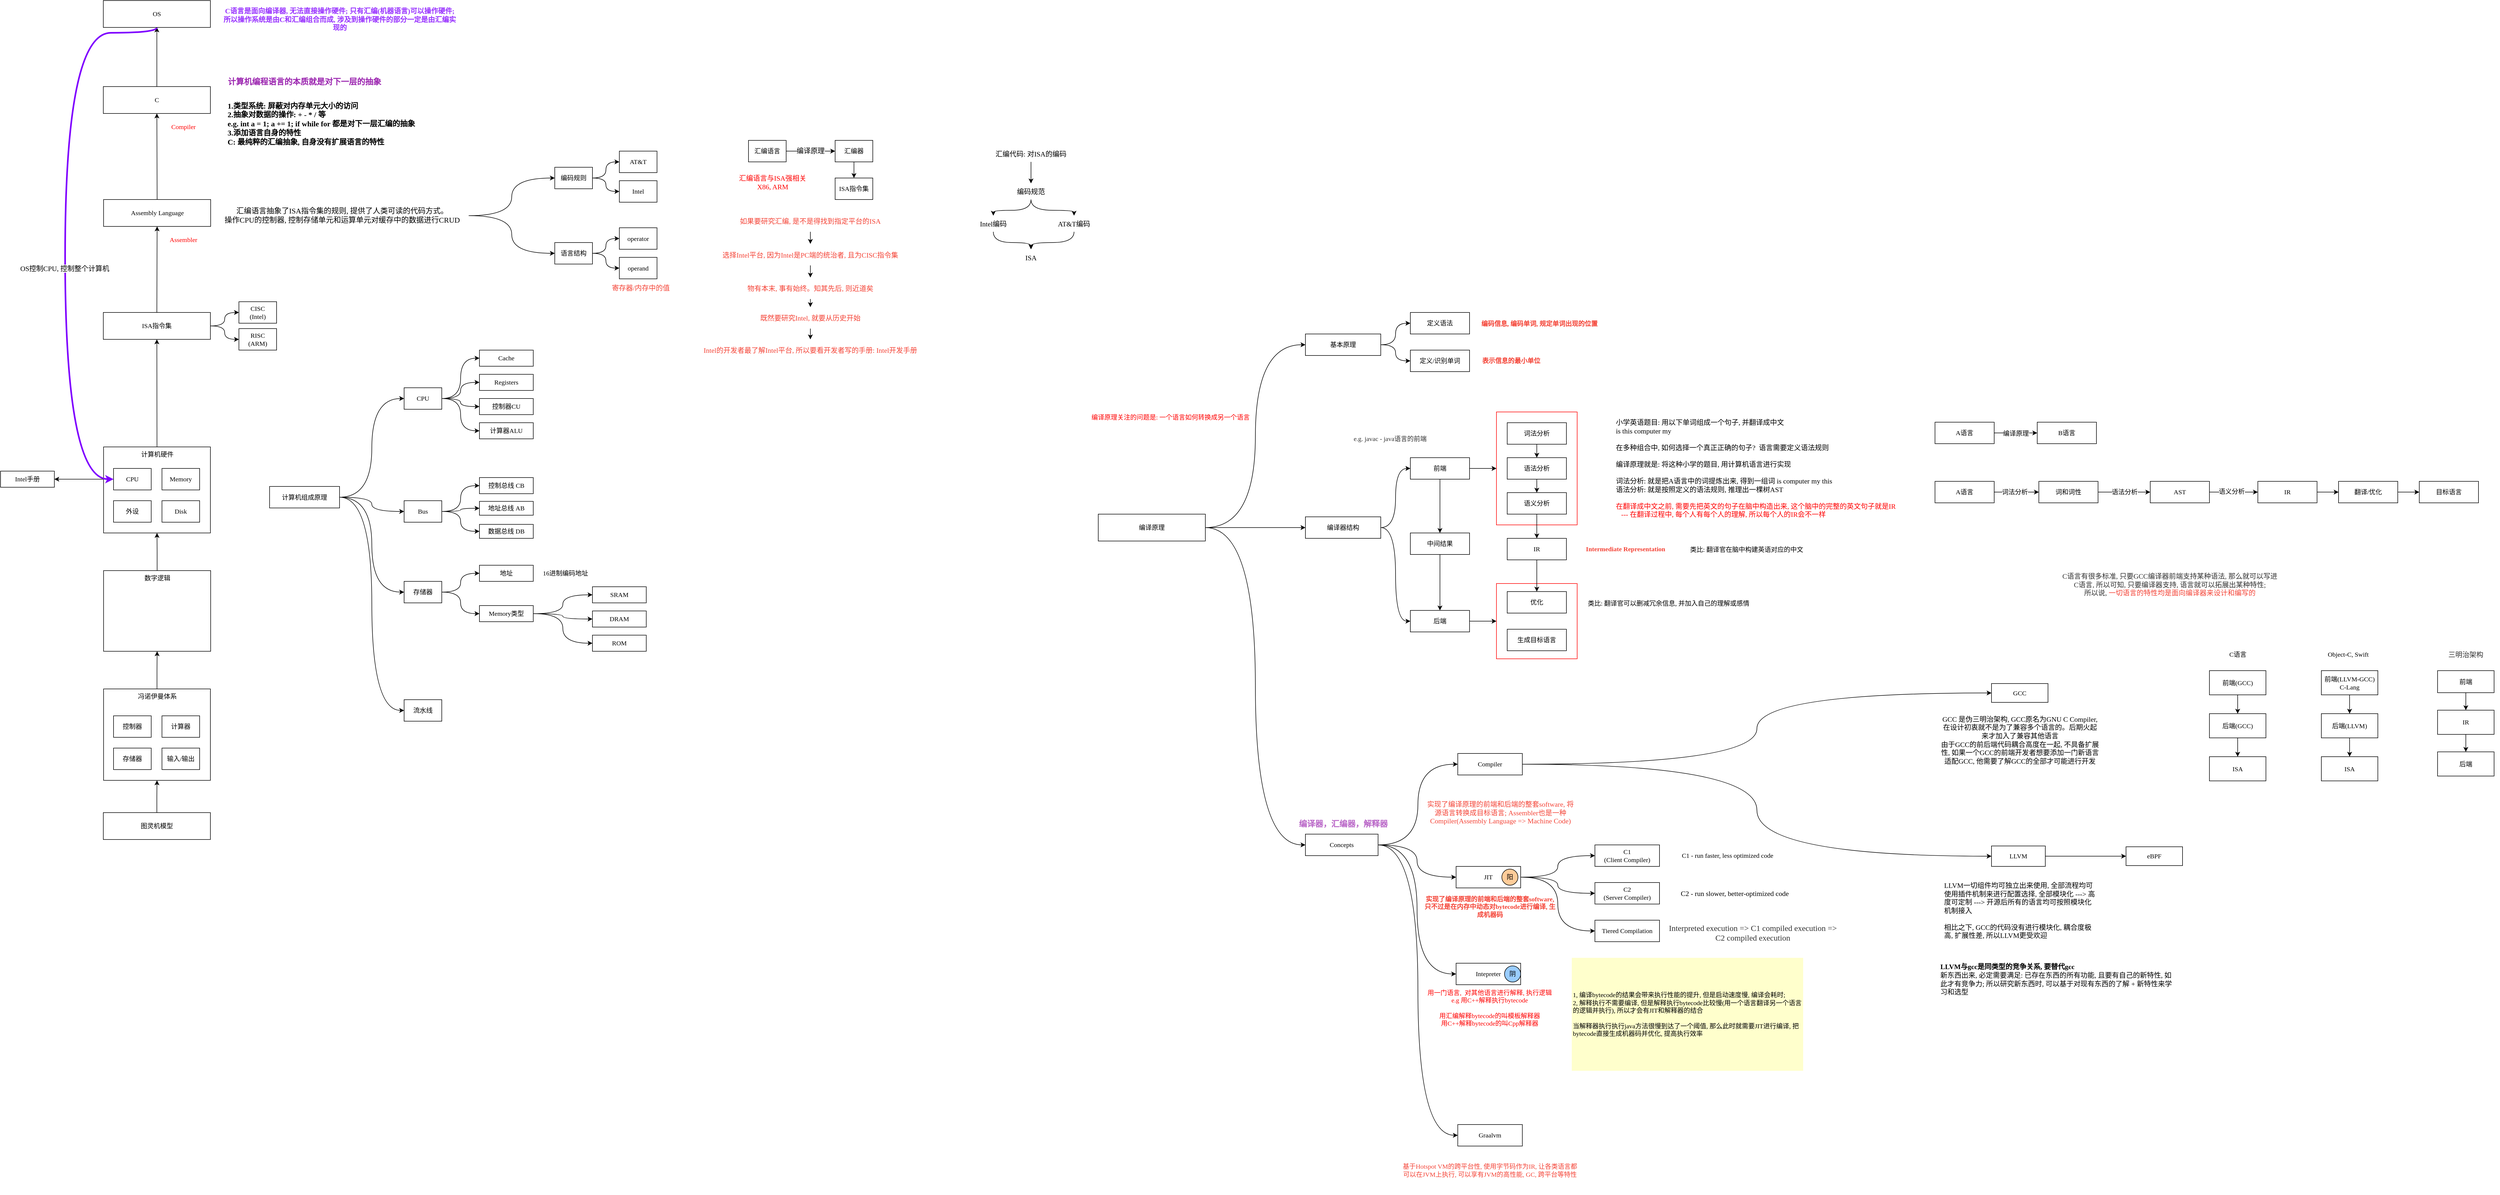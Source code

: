 <mxfile version="20.2.2" type="github">
  <diagram id="_dh9glDH5kx_qx3IPk2B" name="Page-1">
    <mxGraphModel dx="501" dy="769" grid="1" gridSize="10" guides="1" tooltips="1" connect="1" arrows="1" fold="1" page="1" pageScale="1" pageWidth="827" pageHeight="1169" math="0" shadow="0">
      <root>
        <mxCell id="0" />
        <mxCell id="1" parent="0" />
        <mxCell id="2vaMElDyrSs1qIXfbJuE-103" value="" style="rounded=0;whiteSpace=wrap;html=1;fontSize=13;fontColor=#000000;strokeColor=#FF0000;fillColor=#FFFFFF;fontFamily=Verdana;" vertex="1" parent="1">
          <mxGeometry x="3670" y="1134" width="150" height="140" as="geometry" />
        </mxCell>
        <mxCell id="2vaMElDyrSs1qIXfbJuE-2" value="数字逻辑" style="rounded=0;whiteSpace=wrap;html=1;verticalAlign=top;fontFamily=Verdana;" vertex="1" parent="1">
          <mxGeometry x="1081.5" y="1110" width="199" height="150" as="geometry" />
        </mxCell>
        <mxCell id="2vaMElDyrSs1qIXfbJuE-3" style="edgeStyle=orthogonalEdgeStyle;rounded=0;orthogonalLoop=1;jettySize=auto;html=1;exitX=0.5;exitY=0;exitDx=0;exitDy=0;entryX=0.5;entryY=1;entryDx=0;entryDy=0;fontFamily=Verdana;" edge="1" parent="1" source="2vaMElDyrSs1qIXfbJuE-2" target="2vaMElDyrSs1qIXfbJuE-6">
          <mxGeometry relative="1" as="geometry">
            <mxPoint x="1181" y="1040" as="targetPoint" />
          </mxGeometry>
        </mxCell>
        <mxCell id="2vaMElDyrSs1qIXfbJuE-26" value="" style="edgeStyle=orthogonalEdgeStyle;curved=1;rounded=0;orthogonalLoop=1;jettySize=auto;html=1;fontFamily=Verdana;" edge="1" parent="1" source="2vaMElDyrSs1qIXfbJuE-6" target="2vaMElDyrSs1qIXfbJuE-24">
          <mxGeometry relative="1" as="geometry" />
        </mxCell>
        <mxCell id="2vaMElDyrSs1qIXfbJuE-6" value="计算机硬件" style="rounded=0;whiteSpace=wrap;html=1;verticalAlign=top;fontFamily=Verdana;" vertex="1" parent="1">
          <mxGeometry x="1081.5" y="880" width="198.5" height="160" as="geometry" />
        </mxCell>
        <mxCell id="2vaMElDyrSs1qIXfbJuE-251" style="edgeStyle=orthogonalEdgeStyle;curved=1;rounded=0;orthogonalLoop=1;jettySize=auto;html=1;fontFamily=Verdana;fontSize=13;fontColor=#000000;strokeColor=#000000;strokeWidth=1;" edge="1" parent="1" source="2vaMElDyrSs1qIXfbJuE-7" target="2vaMElDyrSs1qIXfbJuE-250">
          <mxGeometry relative="1" as="geometry" />
        </mxCell>
        <mxCell id="2vaMElDyrSs1qIXfbJuE-7" value="CPU" style="rounded=0;whiteSpace=wrap;html=1;fillColor=#FFFFFF;fontFamily=Verdana;" vertex="1" parent="1">
          <mxGeometry x="1100" y="920" width="70" height="40" as="geometry" />
        </mxCell>
        <mxCell id="2vaMElDyrSs1qIXfbJuE-8" value="Memory" style="rounded=0;whiteSpace=wrap;html=1;fillColor=#FFFFFF;fontFamily=Verdana;" vertex="1" parent="1">
          <mxGeometry x="1190" y="920" width="70" height="40" as="geometry" />
        </mxCell>
        <mxCell id="2vaMElDyrSs1qIXfbJuE-9" value="外设" style="rounded=0;whiteSpace=wrap;html=1;fillColor=#FFFFFF;fontFamily=Verdana;" vertex="1" parent="1">
          <mxGeometry x="1100" y="980" width="70" height="40" as="geometry" />
        </mxCell>
        <mxCell id="2vaMElDyrSs1qIXfbJuE-10" value="Disk" style="rounded=0;whiteSpace=wrap;html=1;fillColor=#FFFFFF;fontFamily=Verdana;" vertex="1" parent="1">
          <mxGeometry x="1190" y="980" width="70" height="40" as="geometry" />
        </mxCell>
        <mxCell id="2vaMElDyrSs1qIXfbJuE-13" value="" style="edgeStyle=orthogonalEdgeStyle;rounded=0;orthogonalLoop=1;jettySize=auto;html=1;fontFamily=Verdana;" edge="1" parent="1" source="2vaMElDyrSs1qIXfbJuE-11" target="2vaMElDyrSs1qIXfbJuE-2">
          <mxGeometry relative="1" as="geometry" />
        </mxCell>
        <mxCell id="2vaMElDyrSs1qIXfbJuE-11" value="冯诺伊曼体系" style="rounded=0;whiteSpace=wrap;html=1;verticalAlign=top;fontFamily=Verdana;" vertex="1" parent="1">
          <mxGeometry x="1081.5" y="1330" width="198.5" height="170" as="geometry" />
        </mxCell>
        <mxCell id="2vaMElDyrSs1qIXfbJuE-14" value="" style="edgeStyle=orthogonalEdgeStyle;rounded=0;orthogonalLoop=1;jettySize=auto;html=1;fontFamily=Verdana;" edge="1" parent="1" source="2vaMElDyrSs1qIXfbJuE-12" target="2vaMElDyrSs1qIXfbJuE-11">
          <mxGeometry relative="1" as="geometry" />
        </mxCell>
        <mxCell id="2vaMElDyrSs1qIXfbJuE-12" value="图灵机模型" style="rounded=0;whiteSpace=wrap;html=1;verticalAlign=middle;fontFamily=Verdana;" vertex="1" parent="1">
          <mxGeometry x="1081" y="1560" width="199" height="50" as="geometry" />
        </mxCell>
        <mxCell id="2vaMElDyrSs1qIXfbJuE-30" style="edgeStyle=orthogonalEdgeStyle;curved=1;rounded=0;orthogonalLoop=1;jettySize=auto;html=1;exitX=1;exitY=0.5;exitDx=0;exitDy=0;entryX=0;entryY=0.5;entryDx=0;entryDy=0;fontFamily=Verdana;" edge="1" parent="1" source="2vaMElDyrSs1qIXfbJuE-24" target="2vaMElDyrSs1qIXfbJuE-28">
          <mxGeometry relative="1" as="geometry" />
        </mxCell>
        <mxCell id="2vaMElDyrSs1qIXfbJuE-31" style="edgeStyle=orthogonalEdgeStyle;curved=1;rounded=0;orthogonalLoop=1;jettySize=auto;html=1;exitX=1;exitY=0.5;exitDx=0;exitDy=0;fontFamily=Verdana;" edge="1" parent="1" source="2vaMElDyrSs1qIXfbJuE-24" target="2vaMElDyrSs1qIXfbJuE-29">
          <mxGeometry relative="1" as="geometry" />
        </mxCell>
        <mxCell id="2vaMElDyrSs1qIXfbJuE-33" style="edgeStyle=orthogonalEdgeStyle;curved=1;rounded=0;orthogonalLoop=1;jettySize=auto;html=1;exitX=0.5;exitY=0;exitDx=0;exitDy=0;entryX=0.5;entryY=1;entryDx=0;entryDy=0;fontFamily=Verdana;" edge="1" parent="1" source="2vaMElDyrSs1qIXfbJuE-24" target="2vaMElDyrSs1qIXfbJuE-25">
          <mxGeometry relative="1" as="geometry">
            <mxPoint x="1180.5" y="560" as="targetPoint" />
          </mxGeometry>
        </mxCell>
        <mxCell id="2vaMElDyrSs1qIXfbJuE-24" value="ISA指令集" style="rounded=0;whiteSpace=wrap;html=1;verticalAlign=middle;fontFamily=Verdana;" vertex="1" parent="1">
          <mxGeometry x="1081" y="630" width="199" height="50" as="geometry" />
        </mxCell>
        <mxCell id="2vaMElDyrSs1qIXfbJuE-38" value="" style="edgeStyle=orthogonalEdgeStyle;curved=1;rounded=0;orthogonalLoop=1;jettySize=auto;html=1;fontColor=#FF0000;fontFamily=Verdana;" edge="1" parent="1" source="2vaMElDyrSs1qIXfbJuE-25" target="2vaMElDyrSs1qIXfbJuE-36">
          <mxGeometry relative="1" as="geometry" />
        </mxCell>
        <mxCell id="2vaMElDyrSs1qIXfbJuE-25" value="Assembly Language" style="rounded=0;whiteSpace=wrap;html=1;verticalAlign=middle;fontFamily=Verdana;" vertex="1" parent="1">
          <mxGeometry x="1081.5" y="420" width="199" height="50" as="geometry" />
        </mxCell>
        <mxCell id="2vaMElDyrSs1qIXfbJuE-28" value="CISC&lt;br&gt;(Intel)" style="rounded=0;whiteSpace=wrap;html=1;fillColor=#FFFFFF;fontFamily=Verdana;" vertex="1" parent="1">
          <mxGeometry x="1333" y="610" width="70" height="40" as="geometry" />
        </mxCell>
        <mxCell id="2vaMElDyrSs1qIXfbJuE-29" value="RISC&lt;br&gt;(ARM)" style="rounded=0;whiteSpace=wrap;html=1;fillColor=#FFFFFF;fontFamily=Verdana;" vertex="1" parent="1">
          <mxGeometry x="1333" y="660" width="70" height="40" as="geometry" />
        </mxCell>
        <mxCell id="2vaMElDyrSs1qIXfbJuE-35" value="&lt;font color=&quot;#ff0000&quot;&gt;编译原理关注的问题是: 一个语言如何转换成另一个语言&lt;/font&gt;" style="text;html=1;strokeColor=none;fillColor=none;align=center;verticalAlign=middle;whiteSpace=wrap;rounded=0;fontFamily=Verdana;" vertex="1" parent="1">
          <mxGeometry x="2910" y="805" width="309" height="40" as="geometry" />
        </mxCell>
        <mxCell id="2vaMElDyrSs1qIXfbJuE-39" value="" style="edgeStyle=orthogonalEdgeStyle;curved=1;rounded=0;orthogonalLoop=1;jettySize=auto;html=1;fontColor=#FF0000;fontFamily=Verdana;" edge="1" parent="1" source="2vaMElDyrSs1qIXfbJuE-36" target="2vaMElDyrSs1qIXfbJuE-37">
          <mxGeometry relative="1" as="geometry" />
        </mxCell>
        <mxCell id="2vaMElDyrSs1qIXfbJuE-36" value="C" style="rounded=0;whiteSpace=wrap;html=1;verticalAlign=middle;fontFamily=Verdana;" vertex="1" parent="1">
          <mxGeometry x="1081" y="210" width="199" height="50" as="geometry" />
        </mxCell>
        <mxCell id="2vaMElDyrSs1qIXfbJuE-248" style="edgeStyle=orthogonalEdgeStyle;curved=1;rounded=0;orthogonalLoop=1;jettySize=auto;html=1;entryX=0;entryY=0.5;entryDx=0;entryDy=0;fontFamily=Verdana;fontSize=12;fontColor=#000000;strokeColor=#7F00FF;strokeWidth=3;" edge="1" parent="1" source="2vaMElDyrSs1qIXfbJuE-37" target="2vaMElDyrSs1qIXfbJuE-7">
          <mxGeometry relative="1" as="geometry">
            <Array as="points">
              <mxPoint x="1181" y="110" />
              <mxPoint x="1010" y="110" />
              <mxPoint x="1010" y="940" />
            </Array>
          </mxGeometry>
        </mxCell>
        <mxCell id="2vaMElDyrSs1qIXfbJuE-249" value="OS控制CPU, 控制整个计算机" style="edgeLabel;html=1;align=center;verticalAlign=middle;resizable=0;points=[];fontSize=13;fontFamily=Verdana;fontColor=#000000;" vertex="1" connectable="0" parent="2vaMElDyrSs1qIXfbJuE-248">
          <mxGeometry x="0.122" y="-1" relative="1" as="geometry">
            <mxPoint y="1" as="offset" />
          </mxGeometry>
        </mxCell>
        <mxCell id="2vaMElDyrSs1qIXfbJuE-37" value="OS" style="rounded=0;whiteSpace=wrap;html=1;verticalAlign=middle;fontFamily=Verdana;" vertex="1" parent="1">
          <mxGeometry x="1081" y="50" width="199" height="50" as="geometry" />
        </mxCell>
        <mxCell id="2vaMElDyrSs1qIXfbJuE-40" value="&lt;div class=&quot;mind-clipboard&quot; style=&quot;font-size: 13px;&quot;&gt;C语言是面向编译器, 无法直接操作硬件; 只有汇编(机器语言)可以操作硬件;&lt;br style=&quot;font-size: 13px;&quot;&gt;所以操作系统是由C和汇编组合而成, 涉及到操作硬件的部分一定是由汇编实现的&lt;/div&gt;" style="text;html=1;strokeColor=none;fillColor=none;align=center;verticalAlign=middle;whiteSpace=wrap;rounded=0;fontColor=#9933FF;fontFamily=Verdana;fontStyle=1;fontSize=13;" vertex="1" parent="1">
          <mxGeometry x="1300" y="50" width="440.5" height="70" as="geometry" />
        </mxCell>
        <mxCell id="2vaMElDyrSs1qIXfbJuE-41" value="&lt;font color=&quot;#ff0000&quot;&gt;Compiler&lt;/font&gt;" style="text;html=1;strokeColor=none;fillColor=none;align=center;verticalAlign=middle;whiteSpace=wrap;rounded=0;fontFamily=Verdana;" vertex="1" parent="1">
          <mxGeometry x="1190" y="270" width="80" height="30" as="geometry" />
        </mxCell>
        <mxCell id="2vaMElDyrSs1qIXfbJuE-42" value="&lt;font color=&quot;#ff0000&quot;&gt;Assembler&lt;/font&gt;" style="text;html=1;strokeColor=none;fillColor=none;align=center;verticalAlign=middle;whiteSpace=wrap;rounded=0;fontFamily=Verdana;" vertex="1" parent="1">
          <mxGeometry x="1190" y="480" width="80" height="30" as="geometry" />
        </mxCell>
        <mxCell id="2vaMElDyrSs1qIXfbJuE-43" value="&lt;meta charset=&quot;utf-8&quot;&gt;&lt;span style=&quot;color: rgb(156, 39, 176); font-size: 15px; font-style: normal; font-variant-ligatures: normal; font-variant-caps: normal; font-weight: 700; letter-spacing: normal; orphans: 2; text-align: center; text-indent: 0px; text-transform: none; widows: 2; word-spacing: 0px; -webkit-text-stroke-width: 0px; background-color: rgba(255, 255, 255, 0.01); text-decoration-thickness: initial; text-decoration-style: initial; text-decoration-color: initial; float: none; display: inline !important;&quot;&gt;计算机编程语言的本质就是对下一层的抽象&lt;/span&gt;" style="text;html=1;strokeColor=none;fillColor=none;align=center;verticalAlign=middle;whiteSpace=wrap;rounded=0;fontColor=#9933FF;fontFamily=Verdana;" vertex="1" parent="1">
          <mxGeometry x="1290" y="180" width="330" height="40" as="geometry" />
        </mxCell>
        <mxCell id="2vaMElDyrSs1qIXfbJuE-44" value="&lt;font style=&quot;font-size: 14px;&quot;&gt;&lt;span style=&quot;font-size: 14px; background-color: rgba(255, 255, 255, 0.01);&quot;&gt;&lt;b style=&quot;font-size: 14px;&quot;&gt;1.类型系统: 屏蔽对内存单元大小的访问&lt;br style=&quot;font-size: 14px;&quot;&gt;2.抽象对数据的操作: + - * / 等&lt;br style=&quot;font-size: 14px;&quot;&gt;e.g. int a = 1; a += 1; if while for 都是对下一层汇编的抽象&lt;br style=&quot;font-size: 14px;&quot;&gt;3.添加语言自身的特性&lt;br style=&quot;font-size: 14px;&quot;&gt;C: 最纯粹的汇编抽象, 自身没有扩展语言的特性&lt;br style=&quot;font-size: 14px;&quot;&gt;&lt;/b&gt;&lt;/span&gt;&lt;/font&gt;" style="text;html=1;strokeColor=none;fillColor=none;align=left;verticalAlign=middle;whiteSpace=wrap;rounded=0;fontColor=#000000;fontSize=14;fontFamily=Verdana;" vertex="1" parent="1">
          <mxGeometry x="1310" y="220" width="360" height="120" as="geometry" />
        </mxCell>
        <mxCell id="2vaMElDyrSs1qIXfbJuE-117" style="edgeStyle=orthogonalEdgeStyle;curved=1;rounded=0;orthogonalLoop=1;jettySize=auto;html=1;exitX=1;exitY=0.5;exitDx=0;exitDy=0;entryX=0;entryY=0.5;entryDx=0;entryDy=0;fontSize=13;fontColor=#000000;fontFamily=Verdana;" edge="1" parent="1" source="2vaMElDyrSs1qIXfbJuE-45" target="2vaMElDyrSs1qIXfbJuE-63">
          <mxGeometry relative="1" as="geometry" />
        </mxCell>
        <mxCell id="2vaMElDyrSs1qIXfbJuE-118" style="edgeStyle=orthogonalEdgeStyle;curved=1;rounded=0;orthogonalLoop=1;jettySize=auto;html=1;exitX=1;exitY=0.5;exitDx=0;exitDy=0;entryX=0;entryY=0.5;entryDx=0;entryDy=0;fontSize=13;fontColor=#000000;fontFamily=Verdana;" edge="1" parent="1" source="2vaMElDyrSs1qIXfbJuE-45" target="2vaMElDyrSs1qIXfbJuE-64">
          <mxGeometry relative="1" as="geometry" />
        </mxCell>
        <mxCell id="2vaMElDyrSs1qIXfbJuE-147" style="edgeStyle=orthogonalEdgeStyle;curved=1;rounded=0;orthogonalLoop=1;jettySize=auto;html=1;exitX=1;exitY=0.5;exitDx=0;exitDy=0;entryX=0;entryY=0.5;entryDx=0;entryDy=0;fontSize=12;fontColor=#FF0000;fontFamily=Verdana;" edge="1" parent="1" source="2vaMElDyrSs1qIXfbJuE-45" target="2vaMElDyrSs1qIXfbJuE-146">
          <mxGeometry relative="1" as="geometry" />
        </mxCell>
        <mxCell id="2vaMElDyrSs1qIXfbJuE-45" value="编译原理" style="rounded=0;whiteSpace=wrap;html=1;verticalAlign=middle;fontFamily=Verdana;" vertex="1" parent="1">
          <mxGeometry x="2930" y="1005" width="199" height="50" as="geometry" />
        </mxCell>
        <mxCell id="2vaMElDyrSs1qIXfbJuE-50" style="edgeStyle=orthogonalEdgeStyle;curved=1;rounded=0;orthogonalLoop=1;jettySize=auto;html=1;entryX=0;entryY=0.5;entryDx=0;entryDy=0;fontSize=14;fontColor=#000000;fontFamily=Verdana;" edge="1" parent="1" source="2vaMElDyrSs1qIXfbJuE-47" target="2vaMElDyrSs1qIXfbJuE-48">
          <mxGeometry relative="1" as="geometry" />
        </mxCell>
        <mxCell id="2vaMElDyrSs1qIXfbJuE-51" style="edgeStyle=orthogonalEdgeStyle;curved=1;rounded=0;orthogonalLoop=1;jettySize=auto;html=1;exitX=1;exitY=0.5;exitDx=0;exitDy=0;entryX=0;entryY=0.5;entryDx=0;entryDy=0;fontSize=14;fontColor=#000000;fontFamily=Verdana;" edge="1" parent="1" source="2vaMElDyrSs1qIXfbJuE-47" target="2vaMElDyrSs1qIXfbJuE-49">
          <mxGeometry relative="1" as="geometry" />
        </mxCell>
        <mxCell id="2vaMElDyrSs1qIXfbJuE-47" value="&lt;meta charset=&quot;utf-8&quot; style=&quot;font-size: 14px;&quot;&gt;&lt;div class=&quot;mind-clipboard&quot; style=&quot;font-size: 14px;&quot;&gt;汇编语言抽象了ISA指令集的规则, 提供了人类可读的代码方式。&lt;br style=&quot;font-size: 14px;&quot;&gt;操作CPU的控制器, 控制存储单元和运算单元对缓存中的数据进行CRUD&lt;/div&gt;" style="text;html=1;strokeColor=none;fillColor=none;align=center;verticalAlign=middle;whiteSpace=wrap;rounded=0;fontColor=#000000;fontStyle=0;fontSize=14;fontFamily=Verdana;" vertex="1" parent="1">
          <mxGeometry x="1290" y="410" width="470" height="80" as="geometry" />
        </mxCell>
        <mxCell id="2vaMElDyrSs1qIXfbJuE-56" style="edgeStyle=orthogonalEdgeStyle;curved=1;rounded=0;orthogonalLoop=1;jettySize=auto;html=1;exitX=1;exitY=0.5;exitDx=0;exitDy=0;entryX=0;entryY=0.5;entryDx=0;entryDy=0;fontSize=14;fontColor=#000000;fontFamily=Verdana;" edge="1" parent="1" source="2vaMElDyrSs1qIXfbJuE-48" target="2vaMElDyrSs1qIXfbJuE-52">
          <mxGeometry relative="1" as="geometry" />
        </mxCell>
        <mxCell id="2vaMElDyrSs1qIXfbJuE-58" style="edgeStyle=orthogonalEdgeStyle;curved=1;rounded=0;orthogonalLoop=1;jettySize=auto;html=1;exitX=1;exitY=0.5;exitDx=0;exitDy=0;entryX=0;entryY=0.5;entryDx=0;entryDy=0;fontSize=14;fontColor=#000000;fontFamily=Verdana;" edge="1" parent="1" source="2vaMElDyrSs1qIXfbJuE-48" target="2vaMElDyrSs1qIXfbJuE-53">
          <mxGeometry relative="1" as="geometry" />
        </mxCell>
        <mxCell id="2vaMElDyrSs1qIXfbJuE-48" value="编码规则" style="rounded=0;whiteSpace=wrap;html=1;fillColor=#FFFFFF;fontFamily=Verdana;" vertex="1" parent="1">
          <mxGeometry x="1920" y="360" width="70" height="40" as="geometry" />
        </mxCell>
        <mxCell id="2vaMElDyrSs1qIXfbJuE-59" style="edgeStyle=orthogonalEdgeStyle;curved=1;rounded=0;orthogonalLoop=1;jettySize=auto;html=1;exitX=1;exitY=0.5;exitDx=0;exitDy=0;entryX=0;entryY=0.5;entryDx=0;entryDy=0;fontSize=14;fontColor=#000000;fontFamily=Verdana;" edge="1" parent="1" source="2vaMElDyrSs1qIXfbJuE-49" target="2vaMElDyrSs1qIXfbJuE-54">
          <mxGeometry relative="1" as="geometry" />
        </mxCell>
        <mxCell id="2vaMElDyrSs1qIXfbJuE-60" style="edgeStyle=orthogonalEdgeStyle;curved=1;rounded=0;orthogonalLoop=1;jettySize=auto;html=1;exitX=1;exitY=0.5;exitDx=0;exitDy=0;entryX=0;entryY=0.5;entryDx=0;entryDy=0;fontSize=14;fontColor=#000000;fontFamily=Verdana;" edge="1" parent="1" source="2vaMElDyrSs1qIXfbJuE-49" target="2vaMElDyrSs1qIXfbJuE-55">
          <mxGeometry relative="1" as="geometry" />
        </mxCell>
        <mxCell id="2vaMElDyrSs1qIXfbJuE-49" value="语言结构" style="rounded=0;whiteSpace=wrap;html=1;fillColor=#FFFFFF;fontFamily=Verdana;" vertex="1" parent="1">
          <mxGeometry x="1920" y="500" width="70" height="40" as="geometry" />
        </mxCell>
        <mxCell id="2vaMElDyrSs1qIXfbJuE-52" value="AT&amp;amp;T" style="rounded=0;whiteSpace=wrap;html=1;fillColor=#FFFFFF;fontFamily=Verdana;" vertex="1" parent="1">
          <mxGeometry x="2040" y="330" width="70" height="40" as="geometry" />
        </mxCell>
        <mxCell id="2vaMElDyrSs1qIXfbJuE-53" value="Intel" style="rounded=0;whiteSpace=wrap;html=1;fillColor=#FFFFFF;fontFamily=Verdana;" vertex="1" parent="1">
          <mxGeometry x="2040" y="385" width="70" height="40" as="geometry" />
        </mxCell>
        <mxCell id="2vaMElDyrSs1qIXfbJuE-54" value="operator" style="rounded=0;whiteSpace=wrap;html=1;fillColor=#FFFFFF;fontFamily=Verdana;" vertex="1" parent="1">
          <mxGeometry x="2040" y="472.5" width="70" height="40" as="geometry" />
        </mxCell>
        <mxCell id="2vaMElDyrSs1qIXfbJuE-55" value="operand" style="rounded=0;whiteSpace=wrap;html=1;fillColor=#FFFFFF;fontFamily=Verdana;" vertex="1" parent="1">
          <mxGeometry x="2040" y="527.5" width="70" height="40" as="geometry" />
        </mxCell>
        <mxCell id="2vaMElDyrSs1qIXfbJuE-61" value="&lt;span style=&quot;color: rgb(244, 67, 54); font-size: 13px; font-style: normal; font-variant-ligatures: normal; font-variant-caps: normal; letter-spacing: normal; orphans: 2; text-align: center; text-indent: 0px; text-transform: none; widows: 2; word-spacing: 0px; -webkit-text-stroke-width: 0px; background-color: rgba(255, 255, 255, 0.01); text-decoration-thickness: initial; text-decoration-style: initial; text-decoration-color: initial; float: none; display: inline !important;&quot;&gt;寄存器/内存中的值&lt;/span&gt;" style="text;html=1;strokeColor=none;fillColor=none;align=center;verticalAlign=middle;whiteSpace=wrap;rounded=0;fontSize=14;fontColor=#000000;fontFamily=Verdana;fontStyle=0" vertex="1" parent="1">
          <mxGeometry x="1990" y="570" width="180" height="30" as="geometry" />
        </mxCell>
        <mxCell id="2vaMElDyrSs1qIXfbJuE-67" style="edgeStyle=orthogonalEdgeStyle;curved=1;rounded=0;orthogonalLoop=1;jettySize=auto;html=1;exitX=1;exitY=0.5;exitDx=0;exitDy=0;entryX=0;entryY=0.5;entryDx=0;entryDy=0;fontSize=14;fontColor=#000000;fontFamily=Verdana;" edge="1" parent="1" source="2vaMElDyrSs1qIXfbJuE-63" target="2vaMElDyrSs1qIXfbJuE-65">
          <mxGeometry relative="1" as="geometry" />
        </mxCell>
        <mxCell id="2vaMElDyrSs1qIXfbJuE-68" style="edgeStyle=orthogonalEdgeStyle;curved=1;rounded=0;orthogonalLoop=1;jettySize=auto;html=1;exitX=1;exitY=0.5;exitDx=0;exitDy=0;entryX=0;entryY=0.5;entryDx=0;entryDy=0;fontSize=14;fontColor=#000000;fontFamily=Verdana;" edge="1" parent="1" source="2vaMElDyrSs1qIXfbJuE-63" target="2vaMElDyrSs1qIXfbJuE-66">
          <mxGeometry relative="1" as="geometry" />
        </mxCell>
        <mxCell id="2vaMElDyrSs1qIXfbJuE-63" value="基本原理" style="rounded=0;whiteSpace=wrap;html=1;fillColor=#FFFFFF;fontFamily=Verdana;" vertex="1" parent="1">
          <mxGeometry x="3315" y="670" width="140" height="40" as="geometry" />
        </mxCell>
        <mxCell id="2vaMElDyrSs1qIXfbJuE-119" style="edgeStyle=orthogonalEdgeStyle;curved=1;rounded=0;orthogonalLoop=1;jettySize=auto;html=1;exitX=1;exitY=0.5;exitDx=0;exitDy=0;entryX=0;entryY=0.5;entryDx=0;entryDy=0;fontSize=13;fontColor=#000000;fontFamily=Verdana;" edge="1" parent="1" source="2vaMElDyrSs1qIXfbJuE-64" target="2vaMElDyrSs1qIXfbJuE-75">
          <mxGeometry relative="1" as="geometry" />
        </mxCell>
        <mxCell id="2vaMElDyrSs1qIXfbJuE-120" style="edgeStyle=orthogonalEdgeStyle;curved=1;rounded=0;orthogonalLoop=1;jettySize=auto;html=1;exitX=1;exitY=0.5;exitDx=0;exitDy=0;entryX=0;entryY=0.5;entryDx=0;entryDy=0;fontSize=13;fontColor=#000000;fontFamily=Verdana;" edge="1" parent="1" source="2vaMElDyrSs1qIXfbJuE-64" target="2vaMElDyrSs1qIXfbJuE-77">
          <mxGeometry relative="1" as="geometry" />
        </mxCell>
        <mxCell id="2vaMElDyrSs1qIXfbJuE-64" value="编译器结构" style="rounded=0;whiteSpace=wrap;html=1;fillColor=#FFFFFF;fontFamily=Verdana;" vertex="1" parent="1">
          <mxGeometry x="3315" y="1010" width="140" height="40" as="geometry" />
        </mxCell>
        <mxCell id="2vaMElDyrSs1qIXfbJuE-65" value="定义语法" style="rounded=0;whiteSpace=wrap;html=1;fillColor=#FFFFFF;fontFamily=Verdana;" vertex="1" parent="1">
          <mxGeometry x="3510" y="630" width="110" height="40" as="geometry" />
        </mxCell>
        <mxCell id="2vaMElDyrSs1qIXfbJuE-66" value="定义/识别单词" style="rounded=0;whiteSpace=wrap;html=1;fillColor=#FFFFFF;fontFamily=Verdana;" vertex="1" parent="1">
          <mxGeometry x="3510" y="700" width="110" height="40" as="geometry" />
        </mxCell>
        <mxCell id="2vaMElDyrSs1qIXfbJuE-70" value="&lt;meta charset=&quot;utf-8&quot; style=&quot;font-size: 12px;&quot;&gt;&lt;span style=&quot;color: rgb(244, 67, 54); font-size: 12px; font-style: normal; font-variant-ligatures: normal; font-variant-caps: normal; font-weight: 700; letter-spacing: normal; orphans: 2; text-align: center; text-indent: 0px; text-transform: none; widows: 2; word-spacing: 0px; -webkit-text-stroke-width: 0px; background-color: rgba(255, 255, 255, 0.01); text-decoration-thickness: initial; text-decoration-style: initial; text-decoration-color: initial; float: none; display: inline !important;&quot;&gt;编码信息, 编码单词, 规定单词出现的位置&lt;/span&gt;" style="text;html=1;strokeColor=none;fillColor=none;align=center;verticalAlign=middle;whiteSpace=wrap;rounded=0;fontSize=12;fontColor=#000000;fontFamily=Verdana;" vertex="1" parent="1">
          <mxGeometry x="3630" y="632.5" width="240" height="37.5" as="geometry" />
        </mxCell>
        <mxCell id="2vaMElDyrSs1qIXfbJuE-73" value="&lt;span style=&quot;color: rgb(244, 67, 54); font-size: 12px; font-style: normal; font-variant-ligatures: normal; font-variant-caps: normal; font-weight: 700; letter-spacing: normal; orphans: 2; text-align: center; text-indent: 0px; text-transform: none; widows: 2; word-spacing: 0px; -webkit-text-stroke-width: 0px; background-color: rgba(255, 255, 255, 0.01); text-decoration-thickness: initial; text-decoration-style: initial; text-decoration-color: initial; float: none; display: inline !important;&quot;&gt;表示信息的最小单位&lt;/span&gt;" style="text;html=1;strokeColor=none;fillColor=none;align=center;verticalAlign=middle;whiteSpace=wrap;rounded=0;fontSize=12;fontColor=#000000;fontFamily=Verdana;" vertex="1" parent="1">
          <mxGeometry x="3630" y="700" width="135" height="40" as="geometry" />
        </mxCell>
        <mxCell id="2vaMElDyrSs1qIXfbJuE-78" value="" style="edgeStyle=orthogonalEdgeStyle;curved=1;rounded=0;orthogonalLoop=1;jettySize=auto;html=1;fontSize=13;fontColor=#000000;fontFamily=Verdana;" edge="1" parent="1" source="2vaMElDyrSs1qIXfbJuE-75" target="2vaMElDyrSs1qIXfbJuE-76">
          <mxGeometry relative="1" as="geometry" />
        </mxCell>
        <mxCell id="2vaMElDyrSs1qIXfbJuE-106" style="edgeStyle=orthogonalEdgeStyle;curved=1;rounded=0;orthogonalLoop=1;jettySize=auto;html=1;exitX=1;exitY=0.5;exitDx=0;exitDy=0;entryX=0;entryY=0.5;entryDx=0;entryDy=0;fontSize=13;fontColor=#000000;fontFamily=Verdana;" edge="1" parent="1" source="2vaMElDyrSs1qIXfbJuE-75" target="2vaMElDyrSs1qIXfbJuE-93">
          <mxGeometry relative="1" as="geometry" />
        </mxCell>
        <mxCell id="2vaMElDyrSs1qIXfbJuE-75" value="前端" style="rounded=0;whiteSpace=wrap;html=1;fillColor=#FFFFFF;fontFamily=Verdana;" vertex="1" parent="1">
          <mxGeometry x="3510" y="900" width="110" height="40" as="geometry" />
        </mxCell>
        <mxCell id="2vaMElDyrSs1qIXfbJuE-79" value="" style="edgeStyle=orthogonalEdgeStyle;curved=1;rounded=0;orthogonalLoop=1;jettySize=auto;html=1;fontSize=13;fontColor=#000000;fontFamily=Verdana;" edge="1" parent="1" source="2vaMElDyrSs1qIXfbJuE-76" target="2vaMElDyrSs1qIXfbJuE-77">
          <mxGeometry relative="1" as="geometry" />
        </mxCell>
        <mxCell id="2vaMElDyrSs1qIXfbJuE-76" value="中间结果" style="rounded=0;whiteSpace=wrap;html=1;fillColor=#FFFFFF;fontFamily=Verdana;" vertex="1" parent="1">
          <mxGeometry x="3510" y="1040" width="110" height="40" as="geometry" />
        </mxCell>
        <mxCell id="2vaMElDyrSs1qIXfbJuE-105" style="edgeStyle=orthogonalEdgeStyle;curved=1;rounded=0;orthogonalLoop=1;jettySize=auto;html=1;exitX=1;exitY=0.5;exitDx=0;exitDy=0;entryX=0;entryY=0.5;entryDx=0;entryDy=0;fontSize=13;fontColor=#000000;fontFamily=Verdana;" edge="1" parent="1" source="2vaMElDyrSs1qIXfbJuE-77" target="2vaMElDyrSs1qIXfbJuE-103">
          <mxGeometry relative="1" as="geometry" />
        </mxCell>
        <mxCell id="2vaMElDyrSs1qIXfbJuE-77" value="后端" style="rounded=0;whiteSpace=wrap;html=1;fillColor=#FFFFFF;fontFamily=Verdana;" vertex="1" parent="1">
          <mxGeometry x="3510" y="1184" width="110" height="40" as="geometry" />
        </mxCell>
        <mxCell id="2vaMElDyrSs1qIXfbJuE-93" value="" style="rounded=0;whiteSpace=wrap;html=1;fontSize=13;fontColor=#000000;strokeColor=#FF0000;fillColor=#FFFFFF;fontFamily=Verdana;" vertex="1" parent="1">
          <mxGeometry x="3670" y="815" width="150" height="210" as="geometry" />
        </mxCell>
        <mxCell id="2vaMElDyrSs1qIXfbJuE-88" value="" style="edgeStyle=orthogonalEdgeStyle;curved=1;rounded=0;orthogonalLoop=1;jettySize=auto;html=1;fontSize=13;fontColor=#000000;fontFamily=Verdana;" edge="1" parent="1" source="2vaMElDyrSs1qIXfbJuE-80" target="2vaMElDyrSs1qIXfbJuE-81">
          <mxGeometry relative="1" as="geometry" />
        </mxCell>
        <mxCell id="2vaMElDyrSs1qIXfbJuE-80" value="词法分析" style="rounded=0;whiteSpace=wrap;html=1;fillColor=#FFFFFF;fontFamily=Verdana;" vertex="1" parent="1">
          <mxGeometry x="3690" y="835" width="110" height="40" as="geometry" />
        </mxCell>
        <mxCell id="2vaMElDyrSs1qIXfbJuE-96" style="edgeStyle=orthogonalEdgeStyle;curved=1;rounded=0;orthogonalLoop=1;jettySize=auto;html=1;exitX=0.5;exitY=1;exitDx=0;exitDy=0;fontSize=13;fontColor=#000000;entryX=0.5;entryY=0;entryDx=0;entryDy=0;fontFamily=Verdana;" edge="1" parent="1" source="2vaMElDyrSs1qIXfbJuE-82" target="2vaMElDyrSs1qIXfbJuE-114">
          <mxGeometry relative="1" as="geometry">
            <mxPoint x="3745" y="1062.5" as="targetPoint" />
          </mxGeometry>
        </mxCell>
        <mxCell id="2vaMElDyrSs1qIXfbJuE-82" value="语义分析" style="rounded=0;whiteSpace=wrap;html=1;fillColor=#FFFFFF;fontFamily=Verdana;" vertex="1" parent="1">
          <mxGeometry x="3690" y="965" width="110" height="40" as="geometry" />
        </mxCell>
        <mxCell id="2vaMElDyrSs1qIXfbJuE-91" style="edgeStyle=orthogonalEdgeStyle;curved=1;rounded=0;orthogonalLoop=1;jettySize=auto;html=1;exitX=0.5;exitY=1;exitDx=0;exitDy=0;entryX=0.5;entryY=0;entryDx=0;entryDy=0;fontSize=13;fontColor=#000000;fontFamily=Verdana;" edge="1" parent="1" source="2vaMElDyrSs1qIXfbJuE-81" target="2vaMElDyrSs1qIXfbJuE-82">
          <mxGeometry relative="1" as="geometry" />
        </mxCell>
        <mxCell id="2vaMElDyrSs1qIXfbJuE-81" value="语法分析" style="rounded=0;whiteSpace=wrap;html=1;fillColor=#FFFFFF;fontFamily=Verdana;" vertex="1" parent="1">
          <mxGeometry x="3690" y="900" width="110" height="40" as="geometry" />
        </mxCell>
        <mxCell id="2vaMElDyrSs1qIXfbJuE-101" value="优化" style="rounded=0;whiteSpace=wrap;html=1;fillColor=#FFFFFF;fontFamily=Verdana;" vertex="1" parent="1">
          <mxGeometry x="3690" y="1149" width="110" height="40" as="geometry" />
        </mxCell>
        <mxCell id="2vaMElDyrSs1qIXfbJuE-102" value="生成目标语言" style="rounded=0;whiteSpace=wrap;html=1;fillColor=#FFFFFF;fontFamily=Verdana;" vertex="1" parent="1">
          <mxGeometry x="3690" y="1219" width="110" height="40" as="geometry" />
        </mxCell>
        <mxCell id="2vaMElDyrSs1qIXfbJuE-115" value="" style="edgeStyle=orthogonalEdgeStyle;curved=1;rounded=0;orthogonalLoop=1;jettySize=auto;html=1;fontSize=13;fontColor=#000000;fontFamily=Verdana;" edge="1" parent="1" source="2vaMElDyrSs1qIXfbJuE-114" target="2vaMElDyrSs1qIXfbJuE-101">
          <mxGeometry relative="1" as="geometry" />
        </mxCell>
        <mxCell id="2vaMElDyrSs1qIXfbJuE-114" value="IR" style="rounded=0;whiteSpace=wrap;html=1;fillColor=#FFFFFF;fontFamily=Verdana;" vertex="1" parent="1">
          <mxGeometry x="3690" y="1050" width="110" height="40" as="geometry" />
        </mxCell>
        <mxCell id="2vaMElDyrSs1qIXfbJuE-116" value="&lt;span style=&quot;color: rgb(244, 67, 54); font-size: 12px; font-style: normal; font-variant-ligatures: normal; font-variant-caps: normal; font-weight: 700; letter-spacing: normal; orphans: 2; text-align: center; text-indent: 0px; text-transform: none; widows: 2; word-spacing: 0px; -webkit-text-stroke-width: 0px; background-color: rgba(255, 255, 255, 0.01); text-decoration-thickness: initial; text-decoration-style: initial; text-decoration-color: initial; float: none; display: inline !important;&quot;&gt;Intermediate Representation&lt;/span&gt;" style="text;html=1;strokeColor=none;fillColor=none;align=center;verticalAlign=middle;whiteSpace=wrap;rounded=0;fontSize=12;fontColor=#000000;fontFamily=Verdana;" vertex="1" parent="1">
          <mxGeometry x="3810" y="1047.5" width="200" height="45" as="geometry" />
        </mxCell>
        <mxCell id="2vaMElDyrSs1qIXfbJuE-121" value="&lt;div class=&quot;mind-clipboard&quot;&gt;小学英语题目: 用以下单词组成一个句子, 并翻译成中文&lt;br&gt;is this computer my&lt;br&gt;&lt;br&gt;在多种组合中, 如何选择一个真正正确的句子?&amp;nbsp; 语言需要定义语法规则&lt;br&gt;&lt;br&gt;编译原理就是: 将这种小学的题目, 用计算机语言进行实现&lt;br&gt;&lt;br&gt;词法分析: 就是把A语言中的词提炼出来, 得到一组词 is computer&amp;nbsp;my this&lt;br&gt;语法分析: 就是按照定义的语法规则, 推理出一棵树AST&lt;br&gt;&lt;br&gt;&lt;font color=&quot;#ff0000&quot;&gt;在翻译成中文之前, 需要先把英文的句子在脑中构造出来, 这个脑中的完整的英文句子就是IR&lt;br&gt;&amp;nbsp; &amp;nbsp;--- 在翻译过程中, 每个人有每个人的理解, 所以每个人的IR会不一样&lt;/font&gt;&lt;br&gt;&lt;/div&gt;" style="text;html=1;strokeColor=none;fillColor=none;align=left;verticalAlign=middle;whiteSpace=wrap;rounded=0;fontSize=13;fontColor=#000000;fontFamily=Verdana;" vertex="1" parent="1">
          <mxGeometry x="3890" y="825" width="565" height="190" as="geometry" />
        </mxCell>
        <mxCell id="2vaMElDyrSs1qIXfbJuE-133" value="" style="edgeStyle=orthogonalEdgeStyle;curved=1;rounded=0;orthogonalLoop=1;jettySize=auto;html=1;fontSize=12;fontColor=#000000;fontFamily=Verdana;" edge="1" parent="1" source="2vaMElDyrSs1qIXfbJuE-124" target="2vaMElDyrSs1qIXfbJuE-125">
          <mxGeometry relative="1" as="geometry" />
        </mxCell>
        <mxCell id="2vaMElDyrSs1qIXfbJuE-134" value="编译原理" style="edgeLabel;html=1;align=center;verticalAlign=middle;resizable=0;points=[];fontSize=12;fontColor=#000000;fontFamily=Verdana;" vertex="1" connectable="0" parent="2vaMElDyrSs1qIXfbJuE-133">
          <mxGeometry x="0.225" y="-1" relative="1" as="geometry">
            <mxPoint x="-9" as="offset" />
          </mxGeometry>
        </mxCell>
        <mxCell id="2vaMElDyrSs1qIXfbJuE-124" value="A语言" style="rounded=0;whiteSpace=wrap;html=1;fillColor=#FFFFFF;fontFamily=Verdana;" vertex="1" parent="1">
          <mxGeometry x="4485" y="834" width="110" height="40" as="geometry" />
        </mxCell>
        <mxCell id="2vaMElDyrSs1qIXfbJuE-125" value="B语言" style="rounded=0;whiteSpace=wrap;html=1;fillColor=#FFFFFF;fontFamily=Verdana;" vertex="1" parent="1">
          <mxGeometry x="4675" y="834" width="110" height="40" as="geometry" />
        </mxCell>
        <mxCell id="2vaMElDyrSs1qIXfbJuE-128" style="edgeStyle=orthogonalEdgeStyle;curved=1;rounded=0;orthogonalLoop=1;jettySize=auto;html=1;exitX=1;exitY=0.5;exitDx=0;exitDy=0;entryX=0;entryY=0.5;entryDx=0;entryDy=0;fontSize=12;fontColor=#000000;fontFamily=Verdana;" edge="1" parent="1" source="2vaMElDyrSs1qIXfbJuE-126" target="2vaMElDyrSs1qIXfbJuE-127">
          <mxGeometry relative="1" as="geometry" />
        </mxCell>
        <mxCell id="2vaMElDyrSs1qIXfbJuE-131" value="词法分析" style="edgeLabel;html=1;align=center;verticalAlign=middle;resizable=0;points=[];fontSize=12;fontColor=#000000;fontFamily=Verdana;" vertex="1" connectable="0" parent="2vaMElDyrSs1qIXfbJuE-128">
          <mxGeometry x="0.257" y="-2" relative="1" as="geometry">
            <mxPoint x="-14" y="-2" as="offset" />
          </mxGeometry>
        </mxCell>
        <mxCell id="2vaMElDyrSs1qIXfbJuE-126" value="A语言" style="rounded=0;whiteSpace=wrap;html=1;fillColor=#FFFFFF;fontFamily=Verdana;" vertex="1" parent="1">
          <mxGeometry x="4485" y="944" width="110" height="40" as="geometry" />
        </mxCell>
        <mxCell id="2vaMElDyrSs1qIXfbJuE-130" style="edgeStyle=orthogonalEdgeStyle;curved=1;rounded=0;orthogonalLoop=1;jettySize=auto;html=1;exitX=1;exitY=0.5;exitDx=0;exitDy=0;fontSize=12;fontColor=#000000;fontFamily=Verdana;" edge="1" parent="1" source="2vaMElDyrSs1qIXfbJuE-127" target="2vaMElDyrSs1qIXfbJuE-129">
          <mxGeometry relative="1" as="geometry">
            <Array as="points">
              <mxPoint x="4845" y="964" />
              <mxPoint x="4845" y="964" />
            </Array>
          </mxGeometry>
        </mxCell>
        <mxCell id="2vaMElDyrSs1qIXfbJuE-132" value="语法分析" style="edgeLabel;html=1;align=center;verticalAlign=middle;resizable=0;points=[];fontSize=12;fontColor=#000000;fontFamily=Verdana;" vertex="1" connectable="0" parent="2vaMElDyrSs1qIXfbJuE-130">
          <mxGeometry x="0.645" y="3" relative="1" as="geometry">
            <mxPoint x="-31" y="3" as="offset" />
          </mxGeometry>
        </mxCell>
        <mxCell id="2vaMElDyrSs1qIXfbJuE-127" value="词和词性" style="rounded=0;whiteSpace=wrap;html=1;fillColor=#FFFFFF;fontFamily=Verdana;" vertex="1" parent="1">
          <mxGeometry x="4678" y="944" width="110" height="40" as="geometry" />
        </mxCell>
        <mxCell id="2vaMElDyrSs1qIXfbJuE-136" value="" style="edgeStyle=orthogonalEdgeStyle;curved=1;rounded=0;orthogonalLoop=1;jettySize=auto;html=1;fontSize=12;fontColor=#000000;fontFamily=Verdana;" edge="1" parent="1" source="2vaMElDyrSs1qIXfbJuE-129" target="2vaMElDyrSs1qIXfbJuE-135">
          <mxGeometry relative="1" as="geometry" />
        </mxCell>
        <mxCell id="2vaMElDyrSs1qIXfbJuE-137" value="语义分析" style="edgeLabel;html=1;align=center;verticalAlign=middle;resizable=0;points=[];fontSize=12;fontColor=#000000;fontFamily=Verdana;" vertex="1" connectable="0" parent="2vaMElDyrSs1qIXfbJuE-136">
          <mxGeometry x="-0.1" y="1" relative="1" as="geometry">
            <mxPoint as="offset" />
          </mxGeometry>
        </mxCell>
        <mxCell id="2vaMElDyrSs1qIXfbJuE-129" value="AST" style="rounded=0;whiteSpace=wrap;html=1;fillColor=#FFFFFF;fontFamily=Verdana;" vertex="1" parent="1">
          <mxGeometry x="4885" y="944" width="110" height="40" as="geometry" />
        </mxCell>
        <mxCell id="2vaMElDyrSs1qIXfbJuE-144" value="" style="edgeStyle=orthogonalEdgeStyle;curved=1;rounded=0;orthogonalLoop=1;jettySize=auto;html=1;fontSize=12;fontColor=#FF0000;fontFamily=Verdana;" edge="1" parent="1" source="2vaMElDyrSs1qIXfbJuE-135" target="2vaMElDyrSs1qIXfbJuE-138">
          <mxGeometry relative="1" as="geometry" />
        </mxCell>
        <mxCell id="2vaMElDyrSs1qIXfbJuE-135" value="IR" style="rounded=0;whiteSpace=wrap;html=1;fillColor=#FFFFFF;fontFamily=Verdana;" vertex="1" parent="1">
          <mxGeometry x="5085" y="944" width="110" height="40" as="geometry" />
        </mxCell>
        <mxCell id="2vaMElDyrSs1qIXfbJuE-145" value="" style="edgeStyle=orthogonalEdgeStyle;curved=1;rounded=0;orthogonalLoop=1;jettySize=auto;html=1;fontSize=12;fontColor=#FF0000;fontFamily=Verdana;" edge="1" parent="1" source="2vaMElDyrSs1qIXfbJuE-138" target="2vaMElDyrSs1qIXfbJuE-141">
          <mxGeometry relative="1" as="geometry" />
        </mxCell>
        <mxCell id="2vaMElDyrSs1qIXfbJuE-138" value="翻译/优化" style="rounded=0;whiteSpace=wrap;html=1;fillColor=#FFFFFF;fontFamily=Verdana;" vertex="1" parent="1">
          <mxGeometry x="5235" y="944" width="110" height="40" as="geometry" />
        </mxCell>
        <mxCell id="2vaMElDyrSs1qIXfbJuE-141" value="目标语言" style="rounded=0;whiteSpace=wrap;html=1;fillColor=#FFFFFF;fontFamily=Verdana;" vertex="1" parent="1">
          <mxGeometry x="5385" y="944" width="110" height="40" as="geometry" />
        </mxCell>
        <mxCell id="2vaMElDyrSs1qIXfbJuE-152" style="edgeStyle=orthogonalEdgeStyle;curved=1;rounded=0;orthogonalLoop=1;jettySize=auto;html=1;exitX=1;exitY=0.5;exitDx=0;exitDy=0;entryX=0;entryY=0.5;entryDx=0;entryDy=0;fontSize=12;fontColor=#FF0000;fontFamily=Verdana;" edge="1" parent="1" source="2vaMElDyrSs1qIXfbJuE-146" target="2vaMElDyrSs1qIXfbJuE-148">
          <mxGeometry relative="1" as="geometry" />
        </mxCell>
        <mxCell id="2vaMElDyrSs1qIXfbJuE-153" style="edgeStyle=orthogonalEdgeStyle;curved=1;rounded=0;orthogonalLoop=1;jettySize=auto;html=1;exitX=1;exitY=0.5;exitDx=0;exitDy=0;entryX=0;entryY=0.5;entryDx=0;entryDy=0;fontSize=12;fontColor=#FF0000;fontFamily=Verdana;" edge="1" parent="1" source="2vaMElDyrSs1qIXfbJuE-146" target="2vaMElDyrSs1qIXfbJuE-149">
          <mxGeometry relative="1" as="geometry" />
        </mxCell>
        <mxCell id="2vaMElDyrSs1qIXfbJuE-159" style="edgeStyle=orthogonalEdgeStyle;curved=1;rounded=0;orthogonalLoop=1;jettySize=auto;html=1;entryX=0;entryY=0.5;entryDx=0;entryDy=0;fontFamily=Verdana;fontSize=12;fontColor=#FF0000;" edge="1" parent="1" source="2vaMElDyrSs1qIXfbJuE-146" target="2vaMElDyrSs1qIXfbJuE-155">
          <mxGeometry relative="1" as="geometry" />
        </mxCell>
        <mxCell id="2vaMElDyrSs1qIXfbJuE-214" style="edgeStyle=orthogonalEdgeStyle;curved=1;rounded=0;orthogonalLoop=1;jettySize=auto;html=1;exitX=1;exitY=0.5;exitDx=0;exitDy=0;entryX=0;entryY=0.5;entryDx=0;entryDy=0;fontFamily=Verdana;fontSize=13;fontColor=#000000;" edge="1" parent="1" source="2vaMElDyrSs1qIXfbJuE-146" target="2vaMElDyrSs1qIXfbJuE-213">
          <mxGeometry relative="1" as="geometry" />
        </mxCell>
        <mxCell id="2vaMElDyrSs1qIXfbJuE-146" value="Concepts" style="rounded=0;whiteSpace=wrap;html=1;fillColor=#FFFFFF;fontFamily=Verdana;" vertex="1" parent="1">
          <mxGeometry x="3315" y="1600" width="135" height="40" as="geometry" />
        </mxCell>
        <mxCell id="2vaMElDyrSs1qIXfbJuE-176" style="edgeStyle=orthogonalEdgeStyle;curved=1;rounded=0;orthogonalLoop=1;jettySize=auto;html=1;exitX=1;exitY=0.5;exitDx=0;exitDy=0;entryX=0;entryY=0.5;entryDx=0;entryDy=0;fontFamily=Verdana;fontSize=12;fontColor=#000000;" edge="1" parent="1" source="2vaMElDyrSs1qIXfbJuE-148" target="2vaMElDyrSs1qIXfbJuE-175">
          <mxGeometry relative="1" as="geometry" />
        </mxCell>
        <mxCell id="2vaMElDyrSs1qIXfbJuE-182" style="edgeStyle=orthogonalEdgeStyle;curved=1;rounded=0;orthogonalLoop=1;jettySize=auto;html=1;entryX=0;entryY=0.5;entryDx=0;entryDy=0;fontFamily=Verdana;fontSize=12;fontColor=#000000;" edge="1" parent="1" source="2vaMElDyrSs1qIXfbJuE-148" target="2vaMElDyrSs1qIXfbJuE-181">
          <mxGeometry relative="1" as="geometry" />
        </mxCell>
        <mxCell id="2vaMElDyrSs1qIXfbJuE-148" value="Compiler" style="rounded=0;whiteSpace=wrap;html=1;fillColor=#FFFFFF;fontFamily=Verdana;" vertex="1" parent="1">
          <mxGeometry x="3598.13" y="1450" width="120" height="40" as="geometry" />
        </mxCell>
        <mxCell id="2vaMElDyrSs1qIXfbJuE-149" value="Intepreter" style="rounded=0;whiteSpace=wrap;html=1;fillColor=#FFFFFF;fontFamily=Verdana;" vertex="1" parent="1">
          <mxGeometry x="3595" y="1840" width="120" height="40" as="geometry" />
        </mxCell>
        <mxCell id="2vaMElDyrSs1qIXfbJuE-150" value="&lt;meta charset=&quot;utf-8&quot; style=&quot;font-size: 13px;&quot;&gt;&lt;span style=&quot;color: rgb(244, 67, 54); font-size: 13px; font-style: normal; font-variant-ligatures: normal; font-variant-caps: normal; letter-spacing: normal; orphans: 2; text-align: left; text-indent: 0px; text-transform: none; widows: 2; word-spacing: 0px; -webkit-text-stroke-width: 0px; background-color: rgba(255, 255, 255, 0.01); text-decoration-thickness: initial; text-decoration-style: initial; text-decoration-color: initial; float: none; display: inline !important;&quot;&gt;实现了编译原理的前端和后端的整套software, 将源语言转换成目标语言; Assembler也是一种Compiler(Assembly Language =&amp;gt; Machine Code)&lt;/span&gt;" style="text;html=1;strokeColor=none;fillColor=none;align=center;verticalAlign=middle;whiteSpace=wrap;rounded=0;fontSize=13;fontColor=#FF0000;fontStyle=0;fontFamily=Verdana;" vertex="1" parent="1">
          <mxGeometry x="3535" y="1520" width="285" height="80" as="geometry" />
        </mxCell>
        <mxCell id="2vaMElDyrSs1qIXfbJuE-151" value="&lt;meta charset=&quot;utf-8&quot;&gt;&lt;span style=&quot;color: rgb(186, 104, 200); font-size: 15px; font-style: normal; font-variant-ligatures: normal; font-variant-caps: normal; font-weight: 700; letter-spacing: normal; orphans: 2; text-align: center; text-indent: 0px; text-transform: none; widows: 2; word-spacing: 0px; -webkit-text-stroke-width: 0px; background-color: rgba(255, 255, 255, 0.01); text-decoration-thickness: initial; text-decoration-style: initial; text-decoration-color: initial; float: none; display: inline !important;&quot;&gt;编译器，汇编器，解释器&lt;/span&gt;" style="text;html=1;strokeColor=none;fillColor=none;align=center;verticalAlign=middle;whiteSpace=wrap;rounded=0;fontSize=12;fontColor=#FF0000;fontFamily=Verdana;" vertex="1" parent="1">
          <mxGeometry x="3297.5" y="1565" width="175" height="30" as="geometry" />
        </mxCell>
        <mxCell id="2vaMElDyrSs1qIXfbJuE-154" value="&lt;div class=&quot;mind-clipboard&quot; style=&quot;font-size: 12px;&quot;&gt;用一门语言,&amp;nbsp; 对其他语言进行解释, 执行逻辑&lt;br style=&quot;font-size: 12px;&quot;&gt;e.g 用C++解释执行bytecode&lt;br&gt;&lt;br style=&quot;font-size: 12px;&quot;&gt;用汇编解释bytecode的叫模板解释器&lt;br style=&quot;font-size: 12px;&quot;&gt;用C++解释bytecode的叫Cpp解释器&lt;/div&gt;" style="text;html=1;strokeColor=none;fillColor=none;align=center;verticalAlign=middle;whiteSpace=wrap;rounded=0;fontSize=12;fontColor=#FF0000;fontStyle=0;fontFamily=Verdana;" vertex="1" parent="1">
          <mxGeometry x="3535" y="1885" width="245" height="75" as="geometry" />
        </mxCell>
        <mxCell id="2vaMElDyrSs1qIXfbJuE-163" style="edgeStyle=orthogonalEdgeStyle;curved=1;rounded=0;orthogonalLoop=1;jettySize=auto;html=1;exitX=1;exitY=0.5;exitDx=0;exitDy=0;entryX=0;entryY=0.5;entryDx=0;entryDy=0;fontFamily=Verdana;fontSize=12;fontColor=#FF0000;" edge="1" parent="1" source="2vaMElDyrSs1qIXfbJuE-155" target="2vaMElDyrSs1qIXfbJuE-160">
          <mxGeometry relative="1" as="geometry" />
        </mxCell>
        <mxCell id="2vaMElDyrSs1qIXfbJuE-164" style="edgeStyle=orthogonalEdgeStyle;curved=1;rounded=0;orthogonalLoop=1;jettySize=auto;html=1;exitX=1;exitY=0.5;exitDx=0;exitDy=0;entryX=0;entryY=0.5;entryDx=0;entryDy=0;fontFamily=Verdana;fontSize=12;fontColor=#FF0000;" edge="1" parent="1" source="2vaMElDyrSs1qIXfbJuE-155" target="2vaMElDyrSs1qIXfbJuE-161">
          <mxGeometry relative="1" as="geometry" />
        </mxCell>
        <mxCell id="2vaMElDyrSs1qIXfbJuE-165" style="edgeStyle=orthogonalEdgeStyle;curved=1;rounded=0;orthogonalLoop=1;jettySize=auto;html=1;exitX=1;exitY=0.5;exitDx=0;exitDy=0;entryX=0;entryY=0.5;entryDx=0;entryDy=0;fontFamily=Verdana;fontSize=12;fontColor=#FF0000;" edge="1" parent="1" source="2vaMElDyrSs1qIXfbJuE-155" target="2vaMElDyrSs1qIXfbJuE-162">
          <mxGeometry relative="1" as="geometry" />
        </mxCell>
        <mxCell id="2vaMElDyrSs1qIXfbJuE-155" value="JIT" style="rounded=0;whiteSpace=wrap;html=1;fillColor=#FFFFFF;fontFamily=Verdana;" vertex="1" parent="1">
          <mxGeometry x="3595" y="1660" width="120" height="40" as="geometry" />
        </mxCell>
        <mxCell id="2vaMElDyrSs1qIXfbJuE-156" value="&lt;span style=&quot;color: rgb(244, 67, 54); font-size: 12px; font-style: normal; font-variant-ligatures: normal; font-variant-caps: normal; font-weight: 700; letter-spacing: normal; orphans: 2; text-align: left; text-indent: 0px; text-transform: none; widows: 2; word-spacing: 0px; -webkit-text-stroke-width: 0px; background-color: rgba(255, 255, 255, 0.01); text-decoration-thickness: initial; text-decoration-style: initial; text-decoration-color: initial; float: none; display: inline !important;&quot;&gt;实现了编译原理的前端和后端的整套software, 只不过是在内存中动态对bytecode进行编译, 生成机器码&lt;/span&gt;" style="text;html=1;strokeColor=none;fillColor=none;align=center;verticalAlign=middle;whiteSpace=wrap;rounded=0;fontFamily=Verdana;fontSize=12;fontColor=#FF0000;" vertex="1" parent="1">
          <mxGeometry x="3535" y="1710" width="246.25" height="50" as="geometry" />
        </mxCell>
        <mxCell id="2vaMElDyrSs1qIXfbJuE-160" value="C1&lt;br&gt;(Client Compiler)" style="rounded=0;whiteSpace=wrap;html=1;fillColor=#FFFFFF;fontFamily=Verdana;" vertex="1" parent="1">
          <mxGeometry x="3853" y="1620" width="120" height="40" as="geometry" />
        </mxCell>
        <mxCell id="2vaMElDyrSs1qIXfbJuE-161" value="C2&lt;br&gt;(Server Compiler)" style="rounded=0;whiteSpace=wrap;html=1;fillColor=#FFFFFF;fontFamily=Verdana;" vertex="1" parent="1">
          <mxGeometry x="3853" y="1690" width="120" height="40" as="geometry" />
        </mxCell>
        <mxCell id="2vaMElDyrSs1qIXfbJuE-162" value="Tiered Compilation" style="rounded=0;whiteSpace=wrap;html=1;fillColor=#FFFFFF;fontFamily=Verdana;" vertex="1" parent="1">
          <mxGeometry x="3853" y="1760" width="120" height="40" as="geometry" />
        </mxCell>
        <mxCell id="2vaMElDyrSs1qIXfbJuE-166" value="&lt;meta charset=&quot;utf-8&quot; style=&quot;font-size: 12px;&quot;&gt;&lt;div class=&quot;mind-clipboard&quot; style=&quot;font-size: 12px;&quot;&gt;&amp;nbsp;C1 - run faster, less optimized code&lt;br style=&quot;font-size: 12px;&quot;&gt;&lt;/div&gt;" style="text;html=1;strokeColor=none;fillColor=none;align=center;verticalAlign=middle;whiteSpace=wrap;rounded=0;fontFamily=Verdana;fontSize=12;fontColor=#000000;" vertex="1" parent="1">
          <mxGeometry x="3983" y="1630" width="230" height="20" as="geometry" />
        </mxCell>
        <mxCell id="2vaMElDyrSs1qIXfbJuE-167" value="&lt;div class=&quot;mind-clipboard&quot; style=&quot;font-size: 13px;&quot;&gt;&lt;span style=&quot;font-size: 13px; background-color: rgba(255, 255, 255, 0.01);&quot;&gt;C2 - run slower, better-optimized code&lt;/span&gt;&lt;br style=&quot;font-size: 13px;&quot;&gt;&lt;/div&gt;" style="text;html=1;strokeColor=none;fillColor=none;align=center;verticalAlign=middle;whiteSpace=wrap;rounded=0;fontFamily=Verdana;fontSize=13;fontColor=#000000;" vertex="1" parent="1">
          <mxGeometry x="3983" y="1700" width="260" height="20" as="geometry" />
        </mxCell>
        <mxCell id="2vaMElDyrSs1qIXfbJuE-168" value="&lt;meta charset=&quot;utf-8&quot;&gt;&lt;span style=&quot;color: rgb(50, 50, 50); font-family: 微软雅黑; font-size: 15px; font-style: normal; font-variant-ligatures: normal; font-variant-caps: normal; font-weight: 400; letter-spacing: normal; orphans: 2; text-align: center; text-indent: 0px; text-transform: none; widows: 2; word-spacing: 0px; -webkit-text-stroke-width: 0px; background-color: rgba(255, 255, 255, 0.01); text-decoration-thickness: initial; text-decoration-style: initial; text-decoration-color: initial; float: none; display: inline !important;&quot;&gt;Interpreted execution =&amp;gt; C1 compiled execution =&amp;gt; C2 compiled execution&lt;/span&gt;" style="text;html=1;strokeColor=none;fillColor=none;align=center;verticalAlign=middle;whiteSpace=wrap;rounded=0;fontFamily=Verdana;fontSize=12;fontColor=#000000;" vertex="1" parent="1">
          <mxGeometry x="3983" y="1760" width="327" height="45" as="geometry" />
        </mxCell>
        <mxCell id="2vaMElDyrSs1qIXfbJuE-169" style="edgeStyle=orthogonalEdgeStyle;curved=1;rounded=0;orthogonalLoop=1;jettySize=auto;html=1;exitX=0.5;exitY=1;exitDx=0;exitDy=0;fontFamily=Verdana;fontSize=12;fontColor=#000000;" edge="1" parent="1" source="2vaMElDyrSs1qIXfbJuE-166" target="2vaMElDyrSs1qIXfbJuE-166">
          <mxGeometry relative="1" as="geometry" />
        </mxCell>
        <mxCell id="2vaMElDyrSs1qIXfbJuE-170" value="阳" style="ellipse;whiteSpace=wrap;html=1;aspect=fixed;fontFamily=Verdana;fontSize=12;fontColor=#000000;strokeColor=#000000;fillColor=#FFCC99;" vertex="1" parent="1">
          <mxGeometry x="3680" y="1665" width="30" height="30" as="geometry" />
        </mxCell>
        <mxCell id="2vaMElDyrSs1qIXfbJuE-171" value="阴" style="ellipse;whiteSpace=wrap;html=1;aspect=fixed;fontFamily=Verdana;fontSize=12;fontColor=#000000;strokeColor=#000000;fillColor=#99CCFF;" vertex="1" parent="1">
          <mxGeometry x="3685" y="1845" width="30" height="30" as="geometry" />
        </mxCell>
        <mxCell id="2vaMElDyrSs1qIXfbJuE-172" value="&lt;span style=&quot;color: rgb(50, 50, 50); font-size: 12px; background-color: rgba(255, 255, 255, 0.01);&quot;&gt;e.g. javac - java语言的前端&lt;/span&gt;" style="text;html=1;strokeColor=none;fillColor=none;align=center;verticalAlign=middle;whiteSpace=wrap;rounded=0;fontFamily=Verdana;fontSize=12;fontColor=#000000;" vertex="1" parent="1">
          <mxGeometry x="3360" y="850" width="225" height="30" as="geometry" />
        </mxCell>
        <mxCell id="2vaMElDyrSs1qIXfbJuE-173" value="&lt;meta charset=&quot;utf-8&quot;&gt;&lt;div class=&quot;mind-clipboard&quot;&gt;1, 编译bytecode的结果会带来执行性能的提升, 但是启动速度慢, 编译会耗时; &lt;br&gt;2, 解释执行不需要编译, 但是解释执行bytecode比较慢(用一个语言翻译另一个语言的逻辑并执行), 所以才会有JIT和解释器的结合&lt;br&gt;&lt;br&gt;当解释器执行执行java方法很慢到达了一个阈值, 那么此时就需要JIT进行编译, 把bytecode直接生成机器码并优化, 提高执行效率&lt;/div&gt;" style="text;html=1;strokeColor=none;fillColor=#FFFFCC;align=left;verticalAlign=middle;whiteSpace=wrap;rounded=0;fontFamily=Verdana;fontSize=12;fontColor=#000000;" vertex="1" parent="1">
          <mxGeometry x="3810" y="1830" width="430" height="210" as="geometry" />
        </mxCell>
        <mxCell id="2vaMElDyrSs1qIXfbJuE-175" value="GCC" style="rounded=0;whiteSpace=wrap;html=1;fillColor=#FFFFFF;fontFamily=Verdana;" vertex="1" parent="1">
          <mxGeometry x="4590" y="1320" width="105" height="35" as="geometry" />
        </mxCell>
        <mxCell id="2vaMElDyrSs1qIXfbJuE-178" value="&lt;span style=&quot;font-size: 12px; background-color: rgba(255, 255, 255, 0.01);&quot;&gt;类比: 翻译官可以删减冗余信息, 并加入自己的理解或感情&lt;/span&gt;" style="text;html=1;strokeColor=none;fillColor=none;align=center;verticalAlign=middle;whiteSpace=wrap;rounded=0;fontFamily=Verdana;fontSize=12;fontColor=#000000;fontStyle=0" vertex="1" parent="1">
          <mxGeometry x="3830" y="1151" width="320" height="39" as="geometry" />
        </mxCell>
        <mxCell id="2vaMElDyrSs1qIXfbJuE-179" value="&lt;span style=&quot;font-size: 12px; background-color: rgba(255, 255, 255, 0.01);&quot;&gt;类比: 翻译官在脑中构建英语对应的中文&lt;/span&gt;" style="text;html=1;strokeColor=none;fillColor=none;align=center;verticalAlign=middle;whiteSpace=wrap;rounded=0;fontFamily=Verdana;fontSize=12;fontColor=#000000;fontStyle=0" vertex="1" parent="1">
          <mxGeometry x="4020" y="1052" width="230" height="38" as="geometry" />
        </mxCell>
        <mxCell id="2vaMElDyrSs1qIXfbJuE-184" value="" style="edgeStyle=orthogonalEdgeStyle;curved=1;rounded=0;orthogonalLoop=1;jettySize=auto;html=1;fontFamily=Verdana;fontSize=12;fontColor=#000000;" edge="1" parent="1" source="2vaMElDyrSs1qIXfbJuE-180" target="2vaMElDyrSs1qIXfbJuE-183">
          <mxGeometry relative="1" as="geometry" />
        </mxCell>
        <mxCell id="2vaMElDyrSs1qIXfbJuE-180" value="前端(GCC)" style="rounded=0;whiteSpace=wrap;html=1;fillColor=#FFFFFF;fontFamily=Verdana;" vertex="1" parent="1">
          <mxGeometry x="4995" y="1296" width="105" height="45" as="geometry" />
        </mxCell>
        <mxCell id="2vaMElDyrSs1qIXfbJuE-211" style="edgeStyle=orthogonalEdgeStyle;curved=1;rounded=0;orthogonalLoop=1;jettySize=auto;html=1;entryX=0;entryY=0.5;entryDx=0;entryDy=0;fontFamily=Verdana;fontSize=13;fontColor=#000000;" edge="1" parent="1" source="2vaMElDyrSs1qIXfbJuE-181" target="2vaMElDyrSs1qIXfbJuE-208">
          <mxGeometry relative="1" as="geometry" />
        </mxCell>
        <mxCell id="2vaMElDyrSs1qIXfbJuE-181" value="LLVM" style="rounded=0;whiteSpace=wrap;html=1;fillColor=#FFFFFF;fontFamily=Verdana;" vertex="1" parent="1">
          <mxGeometry x="4590" y="1622" width="100" height="38" as="geometry" />
        </mxCell>
        <mxCell id="2vaMElDyrSs1qIXfbJuE-186" value="" style="edgeStyle=orthogonalEdgeStyle;curved=1;rounded=0;orthogonalLoop=1;jettySize=auto;html=1;fontFamily=Verdana;fontSize=12;fontColor=#000000;" edge="1" parent="1" source="2vaMElDyrSs1qIXfbJuE-183" target="2vaMElDyrSs1qIXfbJuE-185">
          <mxGeometry relative="1" as="geometry" />
        </mxCell>
        <mxCell id="2vaMElDyrSs1qIXfbJuE-183" value="后端(GCC)" style="rounded=0;whiteSpace=wrap;html=1;fillColor=#FFFFFF;fontFamily=Verdana;" vertex="1" parent="1">
          <mxGeometry x="4995" y="1376" width="105" height="45" as="geometry" />
        </mxCell>
        <mxCell id="2vaMElDyrSs1qIXfbJuE-185" value="ISA" style="rounded=0;whiteSpace=wrap;html=1;fillColor=#FFFFFF;fontFamily=Verdana;" vertex="1" parent="1">
          <mxGeometry x="4995" y="1456" width="105" height="45" as="geometry" />
        </mxCell>
        <mxCell id="2vaMElDyrSs1qIXfbJuE-187" value="" style="edgeStyle=orthogonalEdgeStyle;curved=1;rounded=0;orthogonalLoop=1;jettySize=auto;html=1;fontFamily=Verdana;fontSize=12;fontColor=#000000;" edge="1" parent="1" source="2vaMElDyrSs1qIXfbJuE-188" target="2vaMElDyrSs1qIXfbJuE-190">
          <mxGeometry relative="1" as="geometry" />
        </mxCell>
        <mxCell id="2vaMElDyrSs1qIXfbJuE-188" value="前端(LLVM-GCC)&lt;br&gt;C-Lang" style="rounded=0;whiteSpace=wrap;html=1;fillColor=#FFFFFF;fontFamily=Verdana;" vertex="1" parent="1">
          <mxGeometry x="5203" y="1296" width="105" height="45" as="geometry" />
        </mxCell>
        <mxCell id="2vaMElDyrSs1qIXfbJuE-189" value="" style="edgeStyle=orthogonalEdgeStyle;curved=1;rounded=0;orthogonalLoop=1;jettySize=auto;html=1;fontFamily=Verdana;fontSize=12;fontColor=#000000;" edge="1" parent="1" source="2vaMElDyrSs1qIXfbJuE-190" target="2vaMElDyrSs1qIXfbJuE-191">
          <mxGeometry relative="1" as="geometry" />
        </mxCell>
        <mxCell id="2vaMElDyrSs1qIXfbJuE-190" value="后端(LLVM)" style="rounded=0;whiteSpace=wrap;html=1;fillColor=#FFFFFF;fontFamily=Verdana;" vertex="1" parent="1">
          <mxGeometry x="5203" y="1376" width="105" height="45" as="geometry" />
        </mxCell>
        <mxCell id="2vaMElDyrSs1qIXfbJuE-191" value="ISA" style="rounded=0;whiteSpace=wrap;html=1;fillColor=#FFFFFF;fontFamily=Verdana;" vertex="1" parent="1">
          <mxGeometry x="5203" y="1456" width="105" height="45" as="geometry" />
        </mxCell>
        <mxCell id="2vaMElDyrSs1qIXfbJuE-192" value="C语言" style="text;html=1;strokeColor=none;fillColor=none;align=center;verticalAlign=middle;whiteSpace=wrap;rounded=0;fontFamily=Verdana;fontSize=12;fontColor=#000000;" vertex="1" parent="1">
          <mxGeometry x="5018" y="1251" width="60" height="30" as="geometry" />
        </mxCell>
        <mxCell id="2vaMElDyrSs1qIXfbJuE-193" value="Object-C, Swift" style="text;html=1;strokeColor=none;fillColor=none;align=center;verticalAlign=middle;whiteSpace=wrap;rounded=0;fontFamily=Verdana;fontSize=12;fontColor=#000000;" vertex="1" parent="1">
          <mxGeometry x="5198" y="1251" width="110" height="30" as="geometry" />
        </mxCell>
        <mxCell id="2vaMElDyrSs1qIXfbJuE-194" value="&lt;p&gt;&lt;span style=&quot;color: rgb(50, 50, 50); font-style: normal; font-variant-ligatures: normal; font-variant-caps: normal; letter-spacing: normal; orphans: 2; text-align: left; text-indent: 0px; text-transform: none; widows: 2; word-spacing: 0px; -webkit-text-stroke-width: 0px; background-color: rgba(255, 255, 255, 0.01); text-decoration-thickness: initial; text-decoration-style: initial; text-decoration-color: initial; float: none; display: inline !important; font-size: 13px;&quot;&gt;C语言有很多标准, 只要GCC编译器前端支持某种语法, 那么就可以写进C语言, 所以可知, 只要编译器支持, 语言就可以拓展出某种特性;&lt;br&gt;&lt;/span&gt;&lt;span style=&quot;color: rgb(50, 50, 50); font-style: normal; font-variant-ligatures: normal; font-variant-caps: normal; letter-spacing: normal; orphans: 2; text-align: left; text-indent: 0px; text-transform: none; widows: 2; word-spacing: 0px; -webkit-text-stroke-width: 0px; background-color: rgba(255, 255, 255, 0.01); text-decoration-thickness: initial; text-decoration-style: initial; text-decoration-color: initial; float: none; display: inline !important; font-size: 13px;&quot;&gt;所以说,&amp;nbsp;&lt;span style=&quot;color: rgb(244, 67, 54); text-align: center;&quot;&gt;一切语言的特性均是面向编译器来设计和编写的&lt;/span&gt;&lt;/span&gt;&lt;/p&gt;" style="text;html=1;strokeColor=none;fillColor=none;align=center;verticalAlign=middle;whiteSpace=wrap;rounded=0;fontFamily=Verdana;fontSize=12;fontColor=#000000;" vertex="1" parent="1">
          <mxGeometry x="4720" y="1110" width="403" height="52.5" as="geometry" />
        </mxCell>
        <mxCell id="2vaMElDyrSs1qIXfbJuE-196" value="&lt;div class=&quot;mind-clipboard&quot;&gt;GCC 是伪三明治架构, GCC原名为GNU C Compiler, 在设计初衷就不是为了兼容多个语言的。后期火起来才加入了兼容其他语言&lt;br&gt;由于GCC的前后端代码耦合高度在一起, 不具备扩展性, 如果一个GCC的前端开发者想要添加一门新语言适配GCC, 他需要了解GCC的全部才可能进行开发&lt;/div&gt;" style="text;html=1;strokeColor=none;fillColor=none;align=center;verticalAlign=middle;whiteSpace=wrap;rounded=0;fontFamily=Verdana;fontSize=13;fontColor=#000000;" vertex="1" parent="1">
          <mxGeometry x="4492.5" y="1372" width="300" height="105" as="geometry" />
        </mxCell>
        <mxCell id="2vaMElDyrSs1qIXfbJuE-203" style="edgeStyle=orthogonalEdgeStyle;curved=1;rounded=0;orthogonalLoop=1;jettySize=auto;html=1;entryX=0.5;entryY=0;entryDx=0;entryDy=0;fontFamily=Verdana;fontSize=13;fontColor=#000000;" edge="1" parent="1" source="2vaMElDyrSs1qIXfbJuE-197" target="2vaMElDyrSs1qIXfbJuE-199">
          <mxGeometry relative="1" as="geometry" />
        </mxCell>
        <mxCell id="2vaMElDyrSs1qIXfbJuE-197" value="前端" style="rounded=0;whiteSpace=wrap;html=1;fillColor=#FFFFFF;fontFamily=Verdana;" vertex="1" parent="1">
          <mxGeometry x="5419" y="1296" width="105" height="41" as="geometry" />
        </mxCell>
        <mxCell id="2vaMElDyrSs1qIXfbJuE-204" style="edgeStyle=orthogonalEdgeStyle;curved=1;rounded=0;orthogonalLoop=1;jettySize=auto;html=1;entryX=0.5;entryY=0;entryDx=0;entryDy=0;fontFamily=Verdana;fontSize=13;fontColor=#000000;" edge="1" parent="1" source="2vaMElDyrSs1qIXfbJuE-199" target="2vaMElDyrSs1qIXfbJuE-200">
          <mxGeometry relative="1" as="geometry" />
        </mxCell>
        <mxCell id="2vaMElDyrSs1qIXfbJuE-199" value="IR" style="rounded=0;whiteSpace=wrap;html=1;fillColor=#FFFFFF;fontFamily=Verdana;" vertex="1" parent="1">
          <mxGeometry x="5419" y="1369.5" width="105" height="45" as="geometry" />
        </mxCell>
        <mxCell id="2vaMElDyrSs1qIXfbJuE-200" value="后端" style="rounded=0;whiteSpace=wrap;html=1;fillColor=#FFFFFF;fontFamily=Verdana;" vertex="1" parent="1">
          <mxGeometry x="5419" y="1447" width="105" height="45" as="geometry" />
        </mxCell>
        <mxCell id="2vaMElDyrSs1qIXfbJuE-206" value="&lt;meta charset=&quot;utf-8&quot;&gt;&lt;span style=&quot;color: rgb(50, 50, 50); font-family: 微软雅黑; font-size: 13px; font-style: normal; font-variant-ligatures: normal; font-variant-caps: normal; font-weight: 400; letter-spacing: normal; orphans: 2; text-align: center; text-indent: 0px; text-transform: none; widows: 2; word-spacing: 0px; -webkit-text-stroke-width: 0px; background-color: rgba(255, 255, 255, 0.01); text-decoration-thickness: initial; text-decoration-style: initial; text-decoration-color: initial; float: none; display: inline !important;&quot;&gt;三明治架构&lt;/span&gt;" style="text;html=1;strokeColor=none;fillColor=none;align=center;verticalAlign=middle;whiteSpace=wrap;rounded=0;fontFamily=Verdana;fontSize=13;fontColor=#000000;" vertex="1" parent="1">
          <mxGeometry x="5409" y="1250" width="125" height="31" as="geometry" />
        </mxCell>
        <mxCell id="2vaMElDyrSs1qIXfbJuE-207" value="&lt;div class=&quot;mind-clipboard&quot; style=&quot;font-size: 13px;&quot;&gt;LLVM一切组件均可独立出来使用, 全部流程均可使用插件机制来进行配置选择, 全部模块化 ---&amp;gt; 高度可定制 ---&amp;gt; 开源后所有的语言均可按照模块化机制接入&lt;br style=&quot;font-size: 13px;&quot;&gt;&lt;br style=&quot;font-size: 13px;&quot;&gt;&lt;font color=&quot;#000000&quot; style=&quot;font-size: 13px;&quot;&gt;相比之下, GCC的代码没有进行模块化, 耦合度极高, 扩展性差, 所以LLVM更受欢迎&lt;/font&gt;&lt;br style=&quot;font-size: 13px;&quot;&gt;&lt;/div&gt;" style="text;html=1;strokeColor=none;fillColor=none;align=left;verticalAlign=middle;whiteSpace=wrap;rounded=0;fontFamily=Verdana;fontSize=13;fontColor=#000000;" vertex="1" parent="1">
          <mxGeometry x="4500" y="1679" width="285" height="126" as="geometry" />
        </mxCell>
        <mxCell id="2vaMElDyrSs1qIXfbJuE-208" value="eBPF" style="rounded=0;whiteSpace=wrap;html=1;fillColor=#FFFFFF;fontFamily=Verdana;" vertex="1" parent="1">
          <mxGeometry x="4840" y="1623.5" width="105" height="35" as="geometry" />
        </mxCell>
        <mxCell id="2vaMElDyrSs1qIXfbJuE-212" value="&lt;div class=&quot;mind-clipboard&quot; style=&quot;font-size: 13px;&quot;&gt;&lt;span style=&quot;font-size: 13px; font-weight: 700; background-color: rgba(255, 255, 255, 0.01);&quot;&gt;LLVM与gcc是同类型的竞争关系, 要替代gcc&lt;/span&gt;&lt;br style=&quot;font-size: 13px;&quot;&gt;新东西出来, 必定需要满足: 已存在东西的所有功能, 且要有自己的新特性, 如此才有竞争力; 所以研究新东西时, 可以基于对现有东西的了解 + 新特性来学习和选型&lt;br style=&quot;font-size: 13px;&quot;&gt;&lt;/div&gt;" style="text;html=1;strokeColor=none;fillColor=none;align=left;verticalAlign=middle;whiteSpace=wrap;rounded=0;fontFamily=Verdana;fontSize=13;fontColor=#000000;" vertex="1" parent="1">
          <mxGeometry x="4492.5" y="1820" width="435" height="100" as="geometry" />
        </mxCell>
        <mxCell id="2vaMElDyrSs1qIXfbJuE-213" value="Graalvm" style="rounded=0;whiteSpace=wrap;html=1;fillColor=#FFFFFF;fontFamily=Verdana;" vertex="1" parent="1">
          <mxGeometry x="3598.13" y="2140" width="120" height="40" as="geometry" />
        </mxCell>
        <mxCell id="2vaMElDyrSs1qIXfbJuE-215" value="&lt;meta charset=&quot;utf-8&quot; style=&quot;font-size: 12px;&quot;&gt;&lt;span style=&quot;color: rgb(244, 67, 54); font-size: 12px; font-style: normal; font-variant-ligatures: normal; font-variant-caps: normal; letter-spacing: normal; orphans: 2; text-align: center; text-indent: 0px; text-transform: none; widows: 2; word-spacing: 0px; -webkit-text-stroke-width: 0px; background-color: rgba(255, 255, 255, 0.01); text-decoration-thickness: initial; text-decoration-style: initial; text-decoration-color: initial; float: none; display: inline !important;&quot;&gt;基于Hotspot VM的跨平台性, 使用字节码作为IR, 让各类语言都可以在JVM上执行, 可以享有JVM的高性能, GC, 跨平台等特性&lt;/span&gt;" style="text;html=1;strokeColor=none;fillColor=none;align=center;verticalAlign=middle;whiteSpace=wrap;rounded=0;fontFamily=Verdana;fontSize=12;fontColor=#000000;fontStyle=0" vertex="1" parent="1">
          <mxGeometry x="3492.5" y="2180" width="330" height="90" as="geometry" />
        </mxCell>
        <mxCell id="2vaMElDyrSs1qIXfbJuE-221" style="edgeStyle=orthogonalEdgeStyle;curved=1;rounded=0;orthogonalLoop=1;jettySize=auto;html=1;exitX=1;exitY=0.5;exitDx=0;exitDy=0;entryX=0;entryY=0.5;entryDx=0;entryDy=0;fontFamily=Verdana;fontSize=12;fontColor=#000000;" edge="1" parent="1" source="2vaMElDyrSs1qIXfbJuE-216" target="2vaMElDyrSs1qIXfbJuE-217">
          <mxGeometry relative="1" as="geometry" />
        </mxCell>
        <mxCell id="2vaMElDyrSs1qIXfbJuE-222" style="edgeStyle=orthogonalEdgeStyle;curved=1;rounded=0;orthogonalLoop=1;jettySize=auto;html=1;exitX=1;exitY=0.5;exitDx=0;exitDy=0;entryX=0;entryY=0.5;entryDx=0;entryDy=0;fontFamily=Verdana;fontSize=12;fontColor=#000000;" edge="1" parent="1" source="2vaMElDyrSs1qIXfbJuE-216" target="2vaMElDyrSs1qIXfbJuE-218">
          <mxGeometry relative="1" as="geometry" />
        </mxCell>
        <mxCell id="2vaMElDyrSs1qIXfbJuE-223" style="edgeStyle=orthogonalEdgeStyle;curved=1;rounded=0;orthogonalLoop=1;jettySize=auto;html=1;exitX=1;exitY=0.5;exitDx=0;exitDy=0;entryX=0;entryY=0.5;entryDx=0;entryDy=0;fontFamily=Verdana;fontSize=12;fontColor=#000000;" edge="1" parent="1" source="2vaMElDyrSs1qIXfbJuE-216" target="2vaMElDyrSs1qIXfbJuE-219">
          <mxGeometry relative="1" as="geometry" />
        </mxCell>
        <mxCell id="2vaMElDyrSs1qIXfbJuE-224" style="edgeStyle=orthogonalEdgeStyle;curved=1;rounded=0;orthogonalLoop=1;jettySize=auto;html=1;exitX=1;exitY=0.5;exitDx=0;exitDy=0;entryX=0;entryY=0.5;entryDx=0;entryDy=0;fontFamily=Verdana;fontSize=12;fontColor=#000000;" edge="1" parent="1" source="2vaMElDyrSs1qIXfbJuE-216" target="2vaMElDyrSs1qIXfbJuE-220">
          <mxGeometry relative="1" as="geometry" />
        </mxCell>
        <mxCell id="2vaMElDyrSs1qIXfbJuE-216" value="计算机组成原理" style="rounded=0;whiteSpace=wrap;html=1;fillColor=#FFFFFF;fontFamily=Verdana;" vertex="1" parent="1">
          <mxGeometry x="1390" y="953.5" width="130" height="40" as="geometry" />
        </mxCell>
        <mxCell id="2vaMElDyrSs1qIXfbJuE-285" style="edgeStyle=orthogonalEdgeStyle;curved=1;rounded=0;orthogonalLoop=1;jettySize=auto;html=1;exitX=1;exitY=0.5;exitDx=0;exitDy=0;entryX=0;entryY=0.5;entryDx=0;entryDy=0;fontFamily=Verdana;fontSize=13;fontColor=#000000;strokeColor=#000000;strokeWidth=1;" edge="1" parent="1" source="2vaMElDyrSs1qIXfbJuE-217" target="2vaMElDyrSs1qIXfbJuE-281">
          <mxGeometry relative="1" as="geometry" />
        </mxCell>
        <mxCell id="2vaMElDyrSs1qIXfbJuE-286" style="edgeStyle=orthogonalEdgeStyle;curved=1;rounded=0;orthogonalLoop=1;jettySize=auto;html=1;exitX=1;exitY=0.5;exitDx=0;exitDy=0;fontFamily=Verdana;fontSize=13;fontColor=#000000;strokeColor=#000000;strokeWidth=1;" edge="1" parent="1" source="2vaMElDyrSs1qIXfbJuE-217" target="2vaMElDyrSs1qIXfbJuE-282">
          <mxGeometry relative="1" as="geometry" />
        </mxCell>
        <mxCell id="2vaMElDyrSs1qIXfbJuE-287" style="edgeStyle=orthogonalEdgeStyle;curved=1;rounded=0;orthogonalLoop=1;jettySize=auto;html=1;exitX=1;exitY=0.5;exitDx=0;exitDy=0;entryX=0;entryY=0.5;entryDx=0;entryDy=0;fontFamily=Verdana;fontSize=13;fontColor=#000000;strokeColor=#000000;strokeWidth=1;" edge="1" parent="1" source="2vaMElDyrSs1qIXfbJuE-217" target="2vaMElDyrSs1qIXfbJuE-283">
          <mxGeometry relative="1" as="geometry" />
        </mxCell>
        <mxCell id="2vaMElDyrSs1qIXfbJuE-288" style="edgeStyle=orthogonalEdgeStyle;curved=1;rounded=0;orthogonalLoop=1;jettySize=auto;html=1;exitX=1;exitY=0.5;exitDx=0;exitDy=0;entryX=0;entryY=0.5;entryDx=0;entryDy=0;fontFamily=Verdana;fontSize=13;fontColor=#000000;strokeColor=#000000;strokeWidth=1;" edge="1" parent="1" source="2vaMElDyrSs1qIXfbJuE-217" target="2vaMElDyrSs1qIXfbJuE-284">
          <mxGeometry relative="1" as="geometry" />
        </mxCell>
        <mxCell id="2vaMElDyrSs1qIXfbJuE-217" value="CPU" style="rounded=0;whiteSpace=wrap;html=1;fillColor=#FFFFFF;fontFamily=Verdana;" vertex="1" parent="1">
          <mxGeometry x="1640" y="770" width="70" height="40" as="geometry" />
        </mxCell>
        <mxCell id="2vaMElDyrSs1qIXfbJuE-228" style="edgeStyle=orthogonalEdgeStyle;curved=1;rounded=0;orthogonalLoop=1;jettySize=auto;html=1;exitX=1;exitY=0.5;exitDx=0;exitDy=0;entryX=0;entryY=0.5;entryDx=0;entryDy=0;fontFamily=Verdana;fontSize=12;fontColor=#000000;" edge="1" parent="1" source="2vaMElDyrSs1qIXfbJuE-218" target="2vaMElDyrSs1qIXfbJuE-227">
          <mxGeometry relative="1" as="geometry" />
        </mxCell>
        <mxCell id="2vaMElDyrSs1qIXfbJuE-229" style="edgeStyle=orthogonalEdgeStyle;curved=1;rounded=0;orthogonalLoop=1;jettySize=auto;html=1;exitX=1;exitY=0.5;exitDx=0;exitDy=0;entryX=0;entryY=0.5;entryDx=0;entryDy=0;fontFamily=Verdana;fontSize=12;fontColor=#000000;" edge="1" parent="1" source="2vaMElDyrSs1qIXfbJuE-218" target="2vaMElDyrSs1qIXfbJuE-225">
          <mxGeometry relative="1" as="geometry" />
        </mxCell>
        <mxCell id="2vaMElDyrSs1qIXfbJuE-230" style="edgeStyle=orthogonalEdgeStyle;curved=1;rounded=0;orthogonalLoop=1;jettySize=auto;html=1;exitX=1;exitY=0.5;exitDx=0;exitDy=0;entryX=0;entryY=0.5;entryDx=0;entryDy=0;fontFamily=Verdana;fontSize=12;fontColor=#000000;" edge="1" parent="1" source="2vaMElDyrSs1qIXfbJuE-218" target="2vaMElDyrSs1qIXfbJuE-226">
          <mxGeometry relative="1" as="geometry" />
        </mxCell>
        <mxCell id="2vaMElDyrSs1qIXfbJuE-218" value="Bus" style="rounded=0;whiteSpace=wrap;html=1;fillColor=#FFFFFF;fontFamily=Verdana;" vertex="1" parent="1">
          <mxGeometry x="1640" y="980" width="70" height="40" as="geometry" />
        </mxCell>
        <mxCell id="2vaMElDyrSs1qIXfbJuE-245" style="edgeStyle=orthogonalEdgeStyle;curved=1;rounded=0;orthogonalLoop=1;jettySize=auto;html=1;exitX=1;exitY=0.5;exitDx=0;exitDy=0;entryX=0;entryY=0.5;entryDx=0;entryDy=0;fontFamily=Verdana;fontSize=12;fontColor=#000000;" edge="1" parent="1" source="2vaMElDyrSs1qIXfbJuE-219" target="2vaMElDyrSs1qIXfbJuE-231">
          <mxGeometry relative="1" as="geometry" />
        </mxCell>
        <mxCell id="2vaMElDyrSs1qIXfbJuE-246" style="edgeStyle=orthogonalEdgeStyle;curved=1;rounded=0;orthogonalLoop=1;jettySize=auto;html=1;entryX=0;entryY=0.5;entryDx=0;entryDy=0;fontFamily=Verdana;fontSize=12;fontColor=#000000;" edge="1" parent="1" source="2vaMElDyrSs1qIXfbJuE-219" target="2vaMElDyrSs1qIXfbJuE-232">
          <mxGeometry relative="1" as="geometry" />
        </mxCell>
        <mxCell id="2vaMElDyrSs1qIXfbJuE-219" value="存储器" style="rounded=0;whiteSpace=wrap;html=1;fillColor=#FFFFFF;fontFamily=Verdana;" vertex="1" parent="1">
          <mxGeometry x="1640" y="1130" width="70" height="40" as="geometry" />
        </mxCell>
        <mxCell id="2vaMElDyrSs1qIXfbJuE-220" value="流水线" style="rounded=0;whiteSpace=wrap;html=1;fillColor=#FFFFFF;fontFamily=Verdana;" vertex="1" parent="1">
          <mxGeometry x="1640" y="1350" width="70" height="40" as="geometry" />
        </mxCell>
        <mxCell id="2vaMElDyrSs1qIXfbJuE-225" value="地址总线 AB" style="rounded=0;whiteSpace=wrap;html=1;fillColor=#FFFFFF;fontFamily=Verdana;" vertex="1" parent="1">
          <mxGeometry x="1780" y="981.25" width="100" height="25.75" as="geometry" />
        </mxCell>
        <mxCell id="2vaMElDyrSs1qIXfbJuE-226" value="数据总线 DB" style="rounded=0;whiteSpace=wrap;html=1;fillColor=#FFFFFF;fontFamily=Verdana;" vertex="1" parent="1">
          <mxGeometry x="1780" y="1024" width="100" height="26" as="geometry" />
        </mxCell>
        <mxCell id="2vaMElDyrSs1qIXfbJuE-227" value="控制总线 CB" style="rounded=0;whiteSpace=wrap;html=1;fillColor=#FFFFFF;fontFamily=Verdana;" vertex="1" parent="1">
          <mxGeometry x="1780" y="937" width="100" height="30" as="geometry" />
        </mxCell>
        <mxCell id="2vaMElDyrSs1qIXfbJuE-231" value="地址" style="rounded=0;whiteSpace=wrap;html=1;fillColor=#FFFFFF;fontFamily=Verdana;" vertex="1" parent="1">
          <mxGeometry x="1780" y="1100" width="100" height="30" as="geometry" />
        </mxCell>
        <mxCell id="2vaMElDyrSs1qIXfbJuE-238" style="edgeStyle=orthogonalEdgeStyle;curved=1;rounded=0;orthogonalLoop=1;jettySize=auto;html=1;entryX=0;entryY=0.5;entryDx=0;entryDy=0;fontFamily=Verdana;fontSize=12;fontColor=#000000;" edge="1" parent="1" source="2vaMElDyrSs1qIXfbJuE-232" target="2vaMElDyrSs1qIXfbJuE-233">
          <mxGeometry relative="1" as="geometry" />
        </mxCell>
        <mxCell id="2vaMElDyrSs1qIXfbJuE-239" style="edgeStyle=orthogonalEdgeStyle;curved=1;rounded=0;orthogonalLoop=1;jettySize=auto;html=1;entryX=0;entryY=0.5;entryDx=0;entryDy=0;fontFamily=Verdana;fontSize=12;fontColor=#000000;" edge="1" parent="1" source="2vaMElDyrSs1qIXfbJuE-232" target="2vaMElDyrSs1qIXfbJuE-234">
          <mxGeometry relative="1" as="geometry" />
        </mxCell>
        <mxCell id="2vaMElDyrSs1qIXfbJuE-240" style="edgeStyle=orthogonalEdgeStyle;curved=1;rounded=0;orthogonalLoop=1;jettySize=auto;html=1;entryX=0;entryY=0.5;entryDx=0;entryDy=0;fontFamily=Verdana;fontSize=12;fontColor=#000000;" edge="1" parent="1" source="2vaMElDyrSs1qIXfbJuE-232" target="2vaMElDyrSs1qIXfbJuE-235">
          <mxGeometry relative="1" as="geometry" />
        </mxCell>
        <mxCell id="2vaMElDyrSs1qIXfbJuE-232" value="Memory类型" style="rounded=0;whiteSpace=wrap;html=1;fillColor=#FFFFFF;fontFamily=Verdana;" vertex="1" parent="1">
          <mxGeometry x="1780" y="1175" width="100" height="30" as="geometry" />
        </mxCell>
        <mxCell id="2vaMElDyrSs1qIXfbJuE-233" value="SRAM" style="rounded=0;whiteSpace=wrap;html=1;fillColor=#FFFFFF;fontFamily=Verdana;" vertex="1" parent="1">
          <mxGeometry x="1990" y="1140" width="100" height="30" as="geometry" />
        </mxCell>
        <mxCell id="2vaMElDyrSs1qIXfbJuE-234" value="DRAM" style="rounded=0;whiteSpace=wrap;html=1;fillColor=#FFFFFF;fontFamily=Verdana;" vertex="1" parent="1">
          <mxGeometry x="1990" y="1185" width="100" height="30" as="geometry" />
        </mxCell>
        <mxCell id="2vaMElDyrSs1qIXfbJuE-235" value="ROM" style="rounded=0;whiteSpace=wrap;html=1;fillColor=#FFFFFF;fontFamily=Verdana;" vertex="1" parent="1">
          <mxGeometry x="1990" y="1230" width="100" height="30" as="geometry" />
        </mxCell>
        <mxCell id="2vaMElDyrSs1qIXfbJuE-237" value="16进制编码地址" style="text;html=1;strokeColor=none;fillColor=none;align=center;verticalAlign=middle;whiteSpace=wrap;rounded=0;fontFamily=Verdana;fontSize=12;fontColor=#000000;" vertex="1" parent="1">
          <mxGeometry x="1870" y="1100" width="140" height="30" as="geometry" />
        </mxCell>
        <mxCell id="2vaMElDyrSs1qIXfbJuE-241" value="控制器" style="rounded=0;whiteSpace=wrap;html=1;fillColor=#FFFFFF;fontFamily=Verdana;" vertex="1" parent="1">
          <mxGeometry x="1100" y="1380" width="70" height="40" as="geometry" />
        </mxCell>
        <mxCell id="2vaMElDyrSs1qIXfbJuE-242" value="计算器" style="rounded=0;whiteSpace=wrap;html=1;fillColor=#FFFFFF;fontFamily=Verdana;" vertex="1" parent="1">
          <mxGeometry x="1190" y="1380" width="70" height="40" as="geometry" />
        </mxCell>
        <mxCell id="2vaMElDyrSs1qIXfbJuE-243" value="存储器" style="rounded=0;whiteSpace=wrap;html=1;fillColor=#FFFFFF;fontFamily=Verdana;" vertex="1" parent="1">
          <mxGeometry x="1100" y="1440" width="70" height="40" as="geometry" />
        </mxCell>
        <mxCell id="2vaMElDyrSs1qIXfbJuE-244" value="输入/输出" style="rounded=0;whiteSpace=wrap;html=1;fillColor=#FFFFFF;fontFamily=Verdana;" vertex="1" parent="1">
          <mxGeometry x="1190" y="1440" width="70" height="40" as="geometry" />
        </mxCell>
        <mxCell id="2vaMElDyrSs1qIXfbJuE-250" value="Intel手册" style="rounded=0;whiteSpace=wrap;html=1;fillColor=#FFFFFF;fontFamily=Verdana;" vertex="1" parent="1">
          <mxGeometry x="890" y="925" width="100" height="30" as="geometry" />
        </mxCell>
        <mxCell id="2vaMElDyrSs1qIXfbJuE-256" value="" style="edgeStyle=orthogonalEdgeStyle;curved=1;rounded=0;orthogonalLoop=1;jettySize=auto;html=1;fontFamily=Verdana;fontSize=13;fontColor=#000000;strokeColor=#000000;strokeWidth=1;" edge="1" parent="1" source="2vaMElDyrSs1qIXfbJuE-252" target="2vaMElDyrSs1qIXfbJuE-253">
          <mxGeometry relative="1" as="geometry" />
        </mxCell>
        <mxCell id="2vaMElDyrSs1qIXfbJuE-257" value="编译原理" style="edgeLabel;html=1;align=center;verticalAlign=middle;resizable=0;points=[];fontSize=13;fontFamily=Verdana;fontColor=#000000;" vertex="1" connectable="0" parent="2vaMElDyrSs1qIXfbJuE-256">
          <mxGeometry x="-0.015" y="1" relative="1" as="geometry">
            <mxPoint as="offset" />
          </mxGeometry>
        </mxCell>
        <mxCell id="2vaMElDyrSs1qIXfbJuE-252" value="汇编语言" style="rounded=0;whiteSpace=wrap;html=1;fillColor=#FFFFFF;fontFamily=Verdana;" vertex="1" parent="1">
          <mxGeometry x="2280" y="310" width="70" height="40" as="geometry" />
        </mxCell>
        <mxCell id="2vaMElDyrSs1qIXfbJuE-255" value="" style="edgeStyle=orthogonalEdgeStyle;curved=1;rounded=0;orthogonalLoop=1;jettySize=auto;html=1;fontFamily=Verdana;fontSize=13;fontColor=#000000;strokeColor=#000000;strokeWidth=1;" edge="1" parent="1" source="2vaMElDyrSs1qIXfbJuE-253" target="2vaMElDyrSs1qIXfbJuE-254">
          <mxGeometry relative="1" as="geometry" />
        </mxCell>
        <mxCell id="2vaMElDyrSs1qIXfbJuE-253" value="汇编器" style="rounded=0;whiteSpace=wrap;html=1;fillColor=#FFFFFF;fontFamily=Verdana;" vertex="1" parent="1">
          <mxGeometry x="2441" y="310" width="70" height="40" as="geometry" />
        </mxCell>
        <mxCell id="2vaMElDyrSs1qIXfbJuE-254" value="ISA指令集" style="rounded=0;whiteSpace=wrap;html=1;fillColor=#FFFFFF;fontFamily=Verdana;" vertex="1" parent="1">
          <mxGeometry x="2441" y="380" width="70" height="40" as="geometry" />
        </mxCell>
        <mxCell id="2vaMElDyrSs1qIXfbJuE-258" value="&lt;font color=&quot;#ff0000&quot;&gt;汇编语言与ISA强相关&lt;br&gt;X86, ARM&lt;/font&gt;" style="text;html=1;strokeColor=none;fillColor=none;align=center;verticalAlign=middle;whiteSpace=wrap;rounded=0;fontFamily=Verdana;fontSize=13;fontColor=#000000;" vertex="1" parent="1">
          <mxGeometry x="2250" y="365" width="150" height="45" as="geometry" />
        </mxCell>
        <mxCell id="2vaMElDyrSs1qIXfbJuE-261" value="" style="edgeStyle=orthogonalEdgeStyle;curved=1;rounded=0;orthogonalLoop=1;jettySize=auto;html=1;fontFamily=Verdana;fontSize=13;fontColor=#000000;strokeColor=#000000;strokeWidth=1;" edge="1" parent="1" source="2vaMElDyrSs1qIXfbJuE-259" target="2vaMElDyrSs1qIXfbJuE-260">
          <mxGeometry relative="1" as="geometry" />
        </mxCell>
        <mxCell id="2vaMElDyrSs1qIXfbJuE-259" value="&lt;font color=&quot;#000000&quot;&gt;汇编代码: 对ISA的编码&lt;/font&gt;" style="text;html=1;strokeColor=none;fillColor=none;align=center;verticalAlign=middle;whiteSpace=wrap;rounded=0;fontFamily=Verdana;fontSize=13;fontColor=#FF0000;" vertex="1" parent="1">
          <mxGeometry x="2690" y="320" width="230" height="30" as="geometry" />
        </mxCell>
        <mxCell id="2vaMElDyrSs1qIXfbJuE-264" style="edgeStyle=orthogonalEdgeStyle;curved=1;rounded=0;orthogonalLoop=1;jettySize=auto;html=1;exitX=0.5;exitY=1;exitDx=0;exitDy=0;entryX=0.5;entryY=0;entryDx=0;entryDy=0;fontFamily=Verdana;fontSize=13;fontColor=#000000;strokeColor=#000000;strokeWidth=1;" edge="1" parent="1" source="2vaMElDyrSs1qIXfbJuE-260" target="2vaMElDyrSs1qIXfbJuE-262">
          <mxGeometry relative="1" as="geometry" />
        </mxCell>
        <mxCell id="2vaMElDyrSs1qIXfbJuE-265" style="edgeStyle=orthogonalEdgeStyle;curved=1;rounded=0;orthogonalLoop=1;jettySize=auto;html=1;entryX=0.5;entryY=0;entryDx=0;entryDy=0;fontFamily=Verdana;fontSize=13;fontColor=#000000;strokeColor=#000000;strokeWidth=1;" edge="1" parent="1" source="2vaMElDyrSs1qIXfbJuE-260" target="2vaMElDyrSs1qIXfbJuE-263">
          <mxGeometry relative="1" as="geometry" />
        </mxCell>
        <mxCell id="2vaMElDyrSs1qIXfbJuE-260" value="&lt;font color=&quot;#000000&quot;&gt;编码规范&lt;/font&gt;" style="text;html=1;strokeColor=none;fillColor=none;align=center;verticalAlign=middle;whiteSpace=wrap;rounded=0;fontFamily=Verdana;fontSize=13;fontColor=#FF0000;" vertex="1" parent="1">
          <mxGeometry x="2740" y="390" width="130" height="30" as="geometry" />
        </mxCell>
        <mxCell id="2vaMElDyrSs1qIXfbJuE-268" style="edgeStyle=orthogonalEdgeStyle;curved=1;rounded=0;orthogonalLoop=1;jettySize=auto;html=1;exitX=0.5;exitY=1;exitDx=0;exitDy=0;entryX=0.5;entryY=0;entryDx=0;entryDy=0;fontFamily=Verdana;fontSize=13;fontColor=#000000;strokeColor=#000000;strokeWidth=1;" edge="1" parent="1" source="2vaMElDyrSs1qIXfbJuE-262" target="2vaMElDyrSs1qIXfbJuE-266">
          <mxGeometry relative="1" as="geometry" />
        </mxCell>
        <mxCell id="2vaMElDyrSs1qIXfbJuE-262" value="&lt;font color=&quot;#000000&quot;&gt;Intel编码&lt;/font&gt;" style="text;html=1;strokeColor=none;fillColor=none;align=center;verticalAlign=middle;whiteSpace=wrap;rounded=0;fontFamily=Verdana;fontSize=13;fontColor=#FF0000;" vertex="1" parent="1">
          <mxGeometry x="2670" y="450" width="130" height="30" as="geometry" />
        </mxCell>
        <mxCell id="2vaMElDyrSs1qIXfbJuE-267" style="edgeStyle=orthogonalEdgeStyle;curved=1;rounded=0;orthogonalLoop=1;jettySize=auto;html=1;entryX=0.5;entryY=0;entryDx=0;entryDy=0;fontFamily=Verdana;fontSize=13;fontColor=#000000;strokeColor=#000000;strokeWidth=1;" edge="1" parent="1" source="2vaMElDyrSs1qIXfbJuE-263" target="2vaMElDyrSs1qIXfbJuE-266">
          <mxGeometry relative="1" as="geometry" />
        </mxCell>
        <mxCell id="2vaMElDyrSs1qIXfbJuE-263" value="&lt;font color=&quot;#000000&quot;&gt;AT&amp;amp;T编码&lt;/font&gt;" style="text;html=1;strokeColor=none;fillColor=none;align=center;verticalAlign=middle;whiteSpace=wrap;rounded=0;fontFamily=Verdana;fontSize=13;fontColor=#FF0000;" vertex="1" parent="1">
          <mxGeometry x="2820" y="450" width="130" height="30" as="geometry" />
        </mxCell>
        <mxCell id="2vaMElDyrSs1qIXfbJuE-266" value="&lt;font color=&quot;#000000&quot;&gt;ISA&lt;/font&gt;" style="text;html=1;strokeColor=none;fillColor=none;align=center;verticalAlign=middle;whiteSpace=wrap;rounded=0;fontFamily=Verdana;fontSize=13;fontColor=#FF0000;" vertex="1" parent="1">
          <mxGeometry x="2740" y="512.5" width="130" height="30" as="geometry" />
        </mxCell>
        <mxCell id="2vaMElDyrSs1qIXfbJuE-278" value="" style="edgeStyle=orthogonalEdgeStyle;curved=1;rounded=0;orthogonalLoop=1;jettySize=auto;html=1;fontFamily=Verdana;fontSize=13;fontColor=#000000;strokeColor=#000000;strokeWidth=1;" edge="1" parent="1" source="2vaMElDyrSs1qIXfbJuE-269" target="2vaMElDyrSs1qIXfbJuE-270">
          <mxGeometry relative="1" as="geometry" />
        </mxCell>
        <mxCell id="2vaMElDyrSs1qIXfbJuE-269" value="&lt;meta charset=&quot;utf-8&quot; style=&quot;font-size: 13px;&quot;&gt;&lt;span style=&quot;color: rgb(244, 67, 54); font-size: 13px; font-style: normal; font-variant-ligatures: normal; font-variant-caps: normal; letter-spacing: normal; orphans: 2; text-align: center; text-indent: 0px; text-transform: none; widows: 2; word-spacing: 0px; -webkit-text-stroke-width: 0px; background-color: rgba(255, 255, 255, 0.01); text-decoration-thickness: initial; text-decoration-style: initial; text-decoration-color: initial; float: none; display: inline !important;&quot;&gt;物有本末, 事有始终。知其先后, 则近道矣&lt;/span&gt;" style="text;html=1;strokeColor=none;fillColor=none;align=center;verticalAlign=middle;whiteSpace=wrap;rounded=0;fontFamily=Verdana;fontSize=13;fontColor=#000000;fontStyle=0" vertex="1" parent="1">
          <mxGeometry x="2240" y="565" width="310" height="40" as="geometry" />
        </mxCell>
        <mxCell id="2vaMElDyrSs1qIXfbJuE-280" value="" style="edgeStyle=orthogonalEdgeStyle;curved=1;rounded=0;orthogonalLoop=1;jettySize=auto;html=1;fontFamily=Verdana;fontSize=13;fontColor=#000000;strokeColor=#000000;strokeWidth=1;" edge="1" parent="1" source="2vaMElDyrSs1qIXfbJuE-270" target="2vaMElDyrSs1qIXfbJuE-279">
          <mxGeometry relative="1" as="geometry" />
        </mxCell>
        <mxCell id="2vaMElDyrSs1qIXfbJuE-270" value="&lt;span style=&quot;color: rgb(244, 67, 54); font-size: 13px; font-style: normal; font-variant-ligatures: normal; font-variant-caps: normal; letter-spacing: normal; orphans: 2; text-align: center; text-indent: 0px; text-transform: none; widows: 2; word-spacing: 0px; -webkit-text-stroke-width: 0px; background-color: rgba(255, 255, 255, 0.01); text-decoration-thickness: initial; text-decoration-style: initial; text-decoration-color: initial; float: none; display: inline !important;&quot;&gt;既然要研究Intel, 就要从历史开始&lt;/span&gt;" style="text;html=1;strokeColor=none;fillColor=none;align=center;verticalAlign=middle;whiteSpace=wrap;rounded=0;fontFamily=Verdana;fontSize=13;fontColor=#000000;fontStyle=0" vertex="1" parent="1">
          <mxGeometry x="2240" y="620" width="310" height="40" as="geometry" />
        </mxCell>
        <mxCell id="2vaMElDyrSs1qIXfbJuE-273" value="" style="edgeStyle=orthogonalEdgeStyle;curved=1;rounded=0;orthogonalLoop=1;jettySize=auto;html=1;fontFamily=Verdana;fontSize=13;fontColor=#000000;strokeColor=#000000;strokeWidth=1;" edge="1" parent="1" source="2vaMElDyrSs1qIXfbJuE-271" target="2vaMElDyrSs1qIXfbJuE-272">
          <mxGeometry relative="1" as="geometry" />
        </mxCell>
        <mxCell id="2vaMElDyrSs1qIXfbJuE-271" value="&lt;span style=&quot;color: rgb(244, 67, 54); font-size: 13px; font-style: normal; font-variant-ligatures: normal; font-variant-caps: normal; letter-spacing: normal; orphans: 2; text-align: center; text-indent: 0px; text-transform: none; widows: 2; word-spacing: 0px; -webkit-text-stroke-width: 0px; background-color: rgba(255, 255, 255, 0.01); text-decoration-thickness: initial; text-decoration-style: initial; text-decoration-color: initial; float: none; display: inline !important;&quot;&gt;如果要研究汇编, 是不是得找到指定平台的ISA&lt;/span&gt;" style="text;html=1;strokeColor=none;fillColor=none;align=center;verticalAlign=middle;whiteSpace=wrap;rounded=0;fontFamily=Verdana;fontSize=13;fontColor=#000000;fontStyle=0" vertex="1" parent="1">
          <mxGeometry x="2240" y="440" width="310" height="40" as="geometry" />
        </mxCell>
        <mxCell id="2vaMElDyrSs1qIXfbJuE-277" value="" style="edgeStyle=orthogonalEdgeStyle;curved=1;rounded=0;orthogonalLoop=1;jettySize=auto;html=1;fontFamily=Verdana;fontSize=13;fontColor=#000000;strokeColor=#000000;strokeWidth=1;" edge="1" parent="1" source="2vaMElDyrSs1qIXfbJuE-272" target="2vaMElDyrSs1qIXfbJuE-269">
          <mxGeometry relative="1" as="geometry" />
        </mxCell>
        <mxCell id="2vaMElDyrSs1qIXfbJuE-272" value="&lt;span style=&quot;color: rgb(244, 67, 54); font-size: 13px; font-style: normal; font-variant-ligatures: normal; font-variant-caps: normal; letter-spacing: normal; orphans: 2; text-align: center; text-indent: 0px; text-transform: none; widows: 2; word-spacing: 0px; -webkit-text-stroke-width: 0px; background-color: rgba(255, 255, 255, 0.01); text-decoration-thickness: initial; text-decoration-style: initial; text-decoration-color: initial; float: none; display: inline !important;&quot;&gt;选择Intel平台, 因为Intel是PC端的统治者, 且为CISC指令集&lt;/span&gt;" style="text;html=1;strokeColor=none;fillColor=none;align=center;verticalAlign=middle;whiteSpace=wrap;rounded=0;fontFamily=Verdana;fontSize=13;fontColor=#000000;fontStyle=0" vertex="1" parent="1">
          <mxGeometry x="2195" y="502.5" width="400" height="40" as="geometry" />
        </mxCell>
        <mxCell id="2vaMElDyrSs1qIXfbJuE-279" value="&lt;span style=&quot;color: rgb(244, 67, 54); font-size: 13px; font-style: normal; font-variant-ligatures: normal; font-variant-caps: normal; letter-spacing: normal; orphans: 2; text-align: center; text-indent: 0px; text-transform: none; widows: 2; word-spacing: 0px; -webkit-text-stroke-width: 0px; background-color: rgba(255, 255, 255, 0.01); text-decoration-thickness: initial; text-decoration-style: initial; text-decoration-color: initial; float: none; display: inline !important;&quot;&gt;Intel的开发者最了解Intel平台, 所以要看开发者写的手册: Intel开发手册&lt;/span&gt;" style="text;html=1;strokeColor=none;fillColor=none;align=center;verticalAlign=middle;whiteSpace=wrap;rounded=0;fontFamily=Verdana;fontSize=13;fontColor=#000000;fontStyle=0" vertex="1" parent="1">
          <mxGeometry x="2170" y="680" width="450" height="40" as="geometry" />
        </mxCell>
        <mxCell id="2vaMElDyrSs1qIXfbJuE-281" value="Cache" style="rounded=0;whiteSpace=wrap;html=1;fillColor=#FFFFFF;fontFamily=Verdana;" vertex="1" parent="1">
          <mxGeometry x="1780" y="700" width="100" height="30" as="geometry" />
        </mxCell>
        <mxCell id="2vaMElDyrSs1qIXfbJuE-282" value="Registers" style="rounded=0;whiteSpace=wrap;html=1;fillColor=#FFFFFF;fontFamily=Verdana;" vertex="1" parent="1">
          <mxGeometry x="1780" y="745" width="100" height="30" as="geometry" />
        </mxCell>
        <mxCell id="2vaMElDyrSs1qIXfbJuE-283" value="控制器CU" style="rounded=0;whiteSpace=wrap;html=1;fillColor=#FFFFFF;fontFamily=Verdana;" vertex="1" parent="1">
          <mxGeometry x="1780" y="790" width="100" height="30" as="geometry" />
        </mxCell>
        <mxCell id="2vaMElDyrSs1qIXfbJuE-284" value="计算器ALU" style="rounded=0;whiteSpace=wrap;html=1;fillColor=#FFFFFF;fontFamily=Verdana;" vertex="1" parent="1">
          <mxGeometry x="1780" y="835" width="100" height="30" as="geometry" />
        </mxCell>
      </root>
    </mxGraphModel>
  </diagram>
</mxfile>
